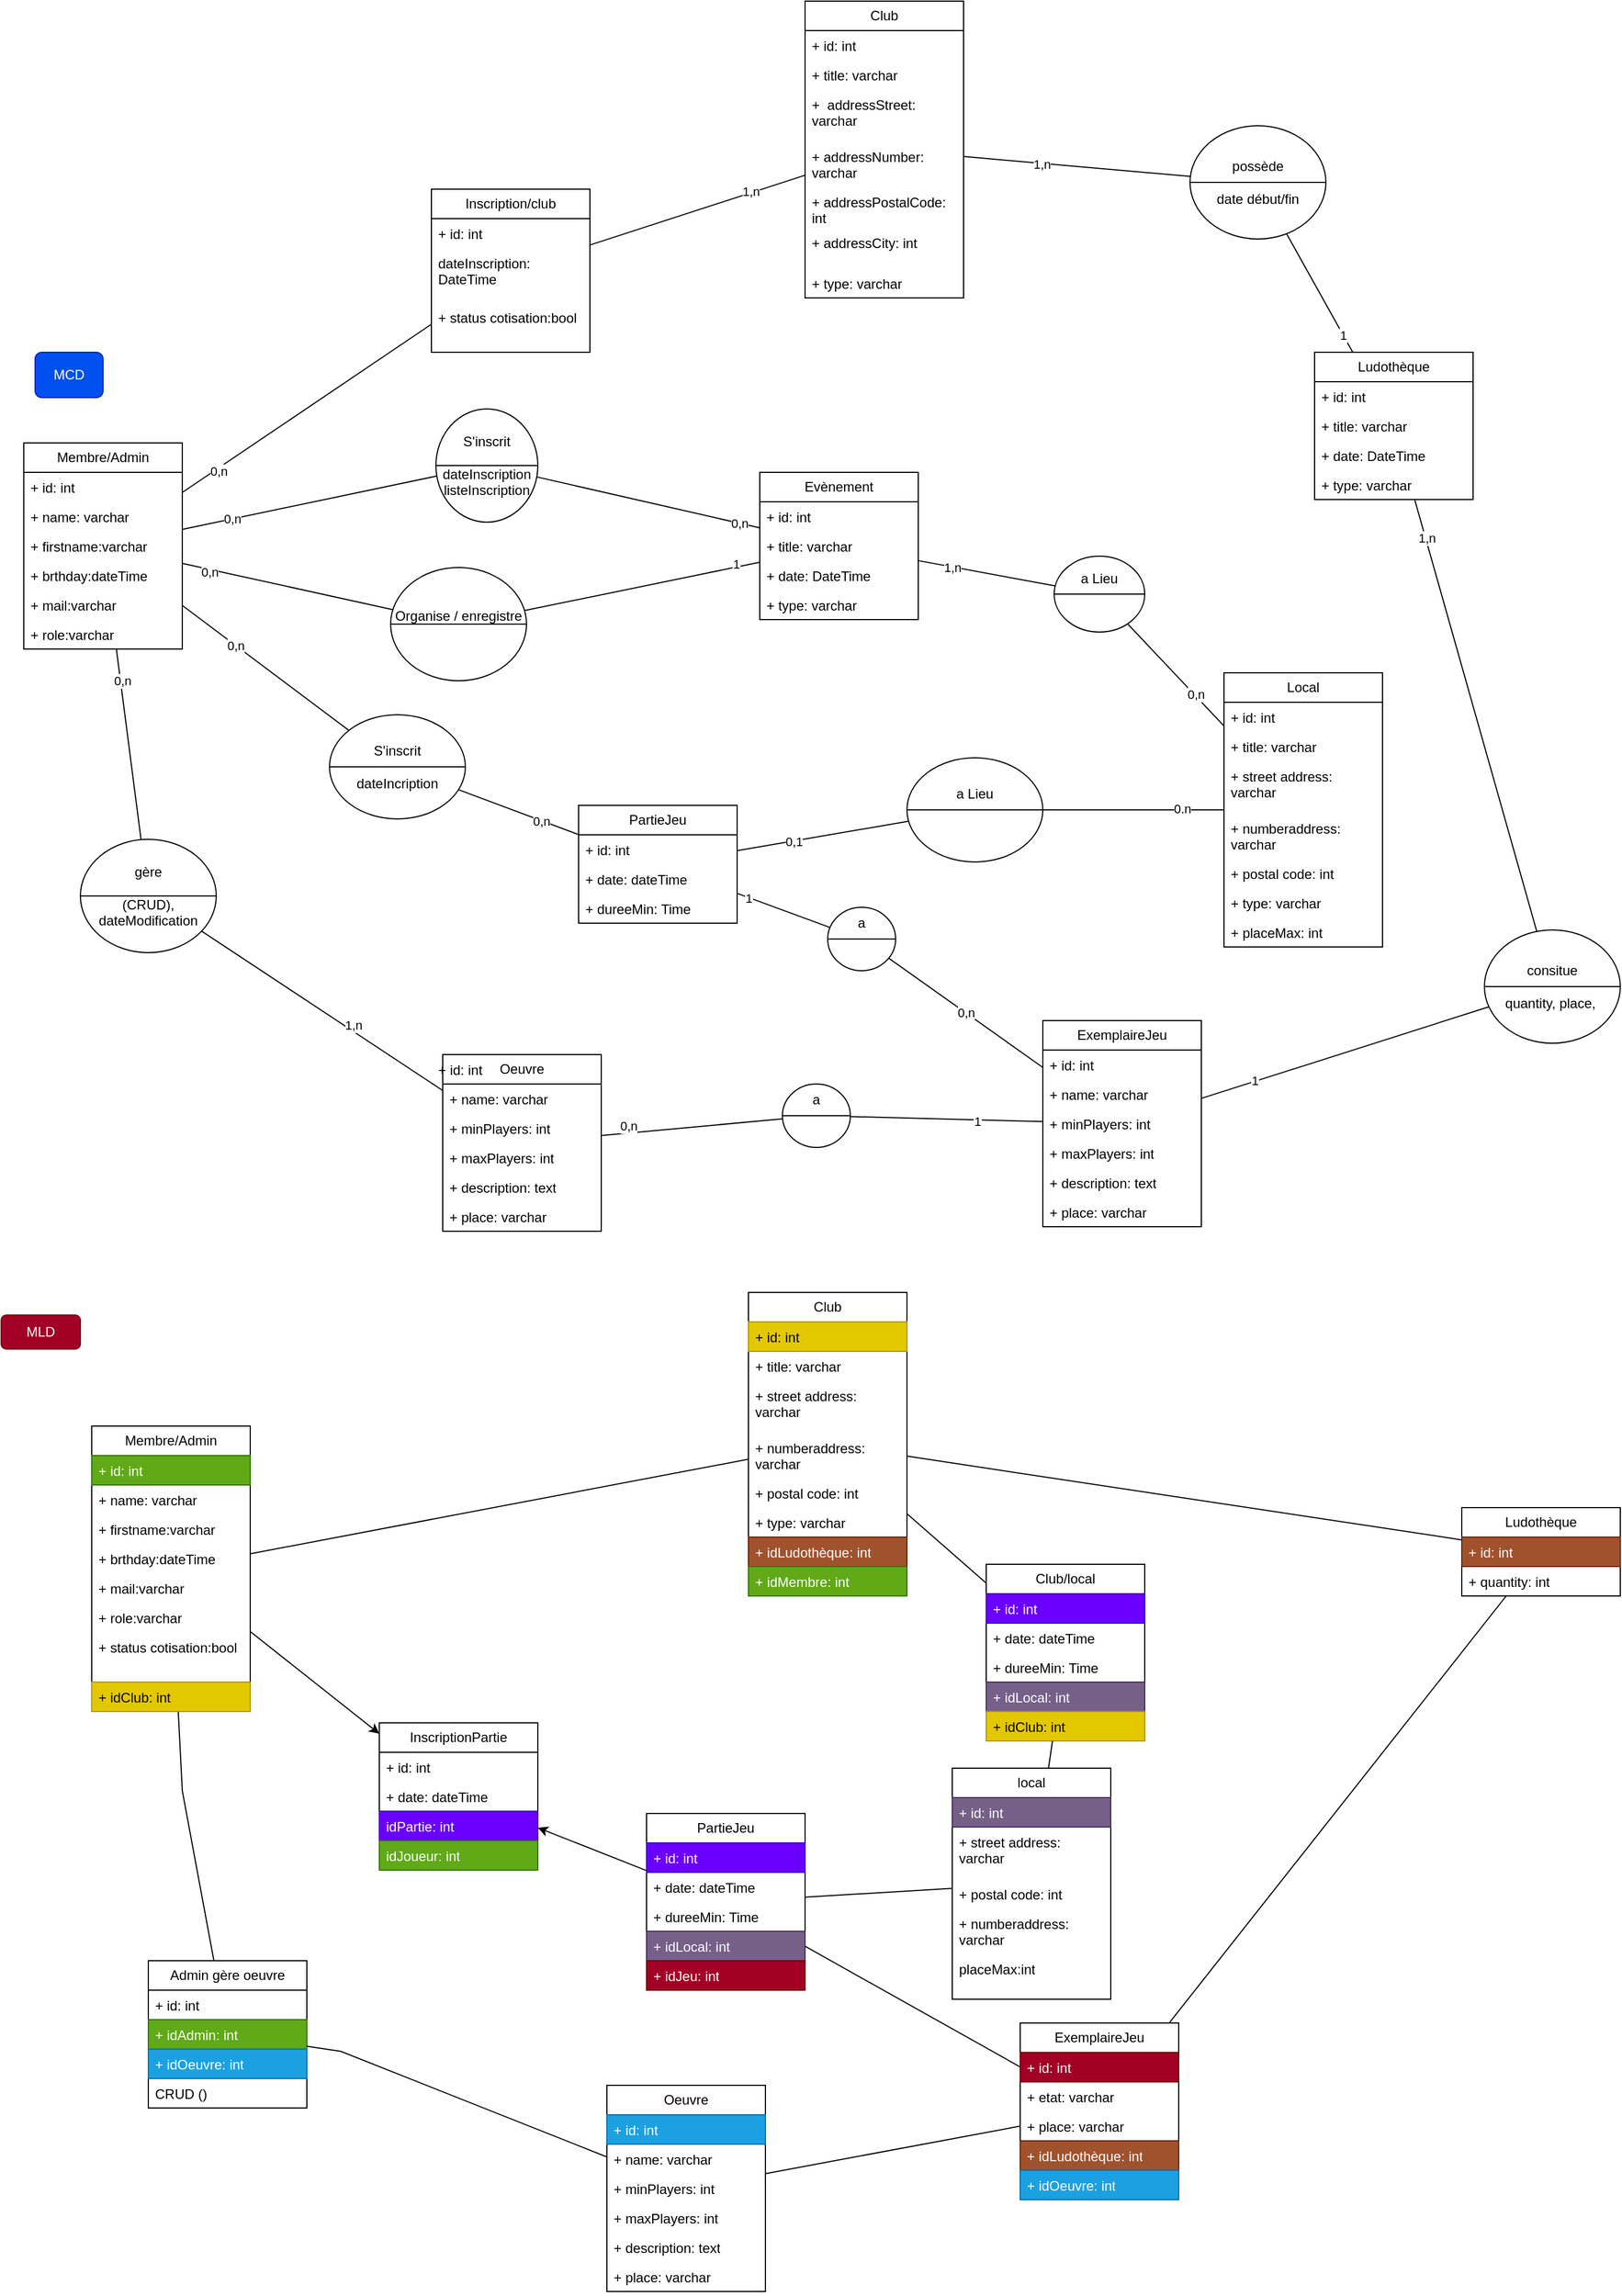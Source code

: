 <mxfile version="24.6.4" type="device">
  <diagram name="Page-1" id="5jA2SZgc2Ah5v43sQ27I">
    <mxGraphModel dx="1434" dy="2005" grid="1" gridSize="10" guides="1" tooltips="1" connect="1" arrows="1" fold="1" page="1" pageScale="1" pageWidth="827" pageHeight="1169" background="none" math="0" shadow="0">
      <root>
        <mxCell id="0" />
        <mxCell id="1" parent="0" />
        <mxCell id="EdvAkEf1N6HmaG4ucy9W-1" value="Membre/Admin" style="swimlane;fontStyle=0;childLayout=stackLayout;horizontal=1;startSize=26;fillColor=none;horizontalStack=0;resizeParent=1;resizeParentMax=0;resizeLast=0;collapsible=1;marginBottom=0;whiteSpace=wrap;html=1;" parent="1" vertex="1">
          <mxGeometry x="30" y="90" width="140" height="182" as="geometry" />
        </mxCell>
        <mxCell id="EdvAkEf1N6HmaG4ucy9W-2" value="+ id: int" style="text;strokeColor=none;fillColor=none;align=left;verticalAlign=top;spacingLeft=4;spacingRight=4;overflow=hidden;rotatable=0;points=[[0,0.5],[1,0.5]];portConstraint=eastwest;whiteSpace=wrap;html=1;" parent="EdvAkEf1N6HmaG4ucy9W-1" vertex="1">
          <mxGeometry y="26" width="140" height="26" as="geometry" />
        </mxCell>
        <mxCell id="EdvAkEf1N6HmaG4ucy9W-3" value="+ name: varchar" style="text;strokeColor=none;fillColor=none;align=left;verticalAlign=top;spacingLeft=4;spacingRight=4;overflow=hidden;rotatable=0;points=[[0,0.5],[1,0.5]];portConstraint=eastwest;whiteSpace=wrap;html=1;" parent="EdvAkEf1N6HmaG4ucy9W-1" vertex="1">
          <mxGeometry y="52" width="140" height="26" as="geometry" />
        </mxCell>
        <mxCell id="EdvAkEf1N6HmaG4ucy9W-4" value="+ firstname:varchar" style="text;strokeColor=none;fillColor=none;align=left;verticalAlign=top;spacingLeft=4;spacingRight=4;overflow=hidden;rotatable=0;points=[[0,0.5],[1,0.5]];portConstraint=eastwest;whiteSpace=wrap;html=1;" parent="EdvAkEf1N6HmaG4ucy9W-1" vertex="1">
          <mxGeometry y="78" width="140" height="26" as="geometry" />
        </mxCell>
        <mxCell id="EdvAkEf1N6HmaG4ucy9W-5" value="+ brthday:dateTime" style="text;strokeColor=none;fillColor=none;align=left;verticalAlign=top;spacingLeft=4;spacingRight=4;overflow=hidden;rotatable=0;points=[[0,0.5],[1,0.5]];portConstraint=eastwest;whiteSpace=wrap;html=1;" parent="EdvAkEf1N6HmaG4ucy9W-1" vertex="1">
          <mxGeometry y="104" width="140" height="26" as="geometry" />
        </mxCell>
        <mxCell id="EdvAkEf1N6HmaG4ucy9W-6" value="+ mail:varchar" style="text;strokeColor=none;fillColor=none;align=left;verticalAlign=top;spacingLeft=4;spacingRight=4;overflow=hidden;rotatable=0;points=[[0,0.5],[1,0.5]];portConstraint=eastwest;whiteSpace=wrap;html=1;" parent="EdvAkEf1N6HmaG4ucy9W-1" vertex="1">
          <mxGeometry y="130" width="140" height="26" as="geometry" />
        </mxCell>
        <mxCell id="EdvAkEf1N6HmaG4ucy9W-7" value="+ role:varchar" style="text;strokeColor=none;fillColor=none;align=left;verticalAlign=top;spacingLeft=4;spacingRight=4;overflow=hidden;rotatable=0;points=[[0,0.5],[1,0.5]];portConstraint=eastwest;whiteSpace=wrap;html=1;" parent="EdvAkEf1N6HmaG4ucy9W-1" vertex="1">
          <mxGeometry y="156" width="140" height="26" as="geometry" />
        </mxCell>
        <mxCell id="EdvAkEf1N6HmaG4ucy9W-9" value="Club" style="swimlane;fontStyle=0;childLayout=stackLayout;horizontal=1;startSize=26;fillColor=none;horizontalStack=0;resizeParent=1;resizeParentMax=0;resizeLast=0;collapsible=1;marginBottom=0;whiteSpace=wrap;html=1;" parent="1" vertex="1">
          <mxGeometry x="720" y="-300" width="140" height="262" as="geometry" />
        </mxCell>
        <mxCell id="EdvAkEf1N6HmaG4ucy9W-10" value="+ id: int" style="text;strokeColor=none;fillColor=none;align=left;verticalAlign=top;spacingLeft=4;spacingRight=4;overflow=hidden;rotatable=0;points=[[0,0.5],[1,0.5]];portConstraint=eastwest;whiteSpace=wrap;html=1;" parent="EdvAkEf1N6HmaG4ucy9W-9" vertex="1">
          <mxGeometry y="26" width="140" height="26" as="geometry" />
        </mxCell>
        <mxCell id="EdvAkEf1N6HmaG4ucy9W-11" value="+ title: varchar" style="text;strokeColor=none;fillColor=none;align=left;verticalAlign=top;spacingLeft=4;spacingRight=4;overflow=hidden;rotatable=0;points=[[0,0.5],[1,0.5]];portConstraint=eastwest;whiteSpace=wrap;html=1;" parent="EdvAkEf1N6HmaG4ucy9W-9" vertex="1">
          <mxGeometry y="52" width="140" height="26" as="geometry" />
        </mxCell>
        <mxCell id="EdvAkEf1N6HmaG4ucy9W-13" value="+&amp;nbsp;&amp;nbsp;addressStreet: varchar" style="text;strokeColor=none;fillColor=none;align=left;verticalAlign=top;spacingLeft=4;spacingRight=4;overflow=hidden;rotatable=0;points=[[0,0.5],[1,0.5]];portConstraint=eastwest;whiteSpace=wrap;html=1;" parent="EdvAkEf1N6HmaG4ucy9W-9" vertex="1">
          <mxGeometry y="78" width="140" height="46" as="geometry" />
        </mxCell>
        <mxCell id="EdvAkEf1N6HmaG4ucy9W-14" value="+ addressNumber: varchar" style="text;strokeColor=none;fillColor=none;align=left;verticalAlign=top;spacingLeft=4;spacingRight=4;overflow=hidden;rotatable=0;points=[[0,0.5],[1,0.5]];portConstraint=eastwest;whiteSpace=wrap;html=1;" parent="EdvAkEf1N6HmaG4ucy9W-9" vertex="1">
          <mxGeometry y="124" width="140" height="40" as="geometry" />
        </mxCell>
        <mxCell id="EdvAkEf1N6HmaG4ucy9W-15" value="+ addressPostalCode: int" style="text;strokeColor=none;fillColor=none;align=left;verticalAlign=top;spacingLeft=4;spacingRight=4;overflow=hidden;rotatable=0;points=[[0,0.5],[1,0.5]];portConstraint=eastwest;whiteSpace=wrap;html=1;" parent="EdvAkEf1N6HmaG4ucy9W-9" vertex="1">
          <mxGeometry y="164" width="140" height="36" as="geometry" />
        </mxCell>
        <mxCell id="L6n5MNF_9eTJd4eBd5R7-44" value="+ addressCity: int" style="text;strokeColor=none;fillColor=none;align=left;verticalAlign=top;spacingLeft=4;spacingRight=4;overflow=hidden;rotatable=0;points=[[0,0.5],[1,0.5]];portConstraint=eastwest;whiteSpace=wrap;html=1;" vertex="1" parent="EdvAkEf1N6HmaG4ucy9W-9">
          <mxGeometry y="200" width="140" height="36" as="geometry" />
        </mxCell>
        <mxCell id="EdvAkEf1N6HmaG4ucy9W-16" value="+ type: varchar" style="text;strokeColor=none;fillColor=none;align=left;verticalAlign=top;spacingLeft=4;spacingRight=4;overflow=hidden;rotatable=0;points=[[0,0.5],[1,0.5]];portConstraint=eastwest;whiteSpace=wrap;html=1;" parent="EdvAkEf1N6HmaG4ucy9W-9" vertex="1">
          <mxGeometry y="236" width="140" height="26" as="geometry" />
        </mxCell>
        <mxCell id="EdvAkEf1N6HmaG4ucy9W-23" value="gère&lt;div&gt;&lt;br&gt;&lt;/div&gt;&lt;div&gt;(CRUD), dateModification&lt;/div&gt;" style="shape=lineEllipse;perimeter=ellipsePerimeter;whiteSpace=wrap;html=1;backgroundOutline=1;" parent="1" vertex="1">
          <mxGeometry x="80" y="440" width="120" height="100" as="geometry" />
        </mxCell>
        <mxCell id="EdvAkEf1N6HmaG4ucy9W-24" value="" style="endArrow=none;html=1;rounded=0;endFill=0;" parent="1" source="EdvAkEf1N6HmaG4ucy9W-1" target="EdvAkEf1N6HmaG4ucy9W-23" edge="1">
          <mxGeometry width="50" height="50" relative="1" as="geometry">
            <mxPoint x="390" y="340" as="sourcePoint" />
            <mxPoint x="440" y="290" as="targetPoint" />
          </mxGeometry>
        </mxCell>
        <mxCell id="EdvAkEf1N6HmaG4ucy9W-111" value="0,n" style="edgeLabel;html=1;align=center;verticalAlign=middle;resizable=0;points=[];" parent="EdvAkEf1N6HmaG4ucy9W-24" vertex="1" connectable="0">
          <mxGeometry x="-0.667" y="1" relative="1" as="geometry">
            <mxPoint as="offset" />
          </mxGeometry>
        </mxCell>
        <mxCell id="EdvAkEf1N6HmaG4ucy9W-28" value="MCD" style="rounded=1;whiteSpace=wrap;html=1;fillColor=#0050ef;fontColor=#ffffff;strokeColor=#001DBC;" parent="1" vertex="1">
          <mxGeometry x="40" y="10" width="60" height="40" as="geometry" />
        </mxCell>
        <mxCell id="EdvAkEf1N6HmaG4ucy9W-57" value="MLD" style="rounded=1;whiteSpace=wrap;html=1;fillColor=#a20025;fontColor=#ffffff;strokeColor=#6F0000;" parent="1" vertex="1">
          <mxGeometry x="10" y="860" width="70" height="30" as="geometry" />
        </mxCell>
        <mxCell id="EdvAkEf1N6HmaG4ucy9W-85" value="ExemplaireJeu" style="swimlane;fontStyle=0;childLayout=stackLayout;horizontal=1;startSize=26;fillColor=none;horizontalStack=0;resizeParent=1;resizeParentMax=0;resizeLast=0;collapsible=1;marginBottom=0;whiteSpace=wrap;html=1;" parent="1" vertex="1">
          <mxGeometry x="930" y="600" width="140" height="182" as="geometry" />
        </mxCell>
        <mxCell id="EdvAkEf1N6HmaG4ucy9W-86" value="+ id: int" style="text;strokeColor=none;fillColor=none;align=left;verticalAlign=top;spacingLeft=4;spacingRight=4;overflow=hidden;rotatable=0;points=[[0,0.5],[1,0.5]];portConstraint=eastwest;whiteSpace=wrap;html=1;" parent="EdvAkEf1N6HmaG4ucy9W-85" vertex="1">
          <mxGeometry y="26" width="140" height="26" as="geometry" />
        </mxCell>
        <mxCell id="EdvAkEf1N6HmaG4ucy9W-87" value="+ name: varchar" style="text;strokeColor=none;fillColor=none;align=left;verticalAlign=top;spacingLeft=4;spacingRight=4;overflow=hidden;rotatable=0;points=[[0,0.5],[1,0.5]];portConstraint=eastwest;whiteSpace=wrap;html=1;" parent="EdvAkEf1N6HmaG4ucy9W-85" vertex="1">
          <mxGeometry y="52" width="140" height="26" as="geometry" />
        </mxCell>
        <mxCell id="EdvAkEf1N6HmaG4ucy9W-88" value="+ minPlayers: int" style="text;strokeColor=none;fillColor=none;align=left;verticalAlign=top;spacingLeft=4;spacingRight=4;overflow=hidden;rotatable=0;points=[[0,0.5],[1,0.5]];portConstraint=eastwest;whiteSpace=wrap;html=1;" parent="EdvAkEf1N6HmaG4ucy9W-85" vertex="1">
          <mxGeometry y="78" width="140" height="26" as="geometry" />
        </mxCell>
        <mxCell id="EdvAkEf1N6HmaG4ucy9W-99" value="+ maxPlayers: int" style="text;strokeColor=none;fillColor=none;align=left;verticalAlign=top;spacingLeft=4;spacingRight=4;overflow=hidden;rotatable=0;points=[[0,0.5],[1,0.5]];portConstraint=eastwest;whiteSpace=wrap;html=1;" parent="EdvAkEf1N6HmaG4ucy9W-85" vertex="1">
          <mxGeometry y="104" width="140" height="26" as="geometry" />
        </mxCell>
        <mxCell id="EdvAkEf1N6HmaG4ucy9W-101" value="+ description: text" style="text;strokeColor=none;fillColor=none;align=left;verticalAlign=top;spacingLeft=4;spacingRight=4;overflow=hidden;rotatable=0;points=[[0,0.5],[1,0.5]];portConstraint=eastwest;whiteSpace=wrap;html=1;" parent="EdvAkEf1N6HmaG4ucy9W-85" vertex="1">
          <mxGeometry y="130" width="140" height="26" as="geometry" />
        </mxCell>
        <mxCell id="EdvAkEf1N6HmaG4ucy9W-100" value="+ place: varchar" style="text;strokeColor=none;fillColor=none;align=left;verticalAlign=top;spacingLeft=4;spacingRight=4;overflow=hidden;rotatable=0;points=[[0,0.5],[1,0.5]];portConstraint=eastwest;whiteSpace=wrap;html=1;" parent="EdvAkEf1N6HmaG4ucy9W-85" vertex="1">
          <mxGeometry y="156" width="140" height="26" as="geometry" />
        </mxCell>
        <mxCell id="EdvAkEf1N6HmaG4ucy9W-93" value="consitue&lt;div&gt;&lt;br&gt;&lt;/div&gt;&lt;div&gt;quantity, place,&amp;nbsp;&lt;/div&gt;" style="shape=lineEllipse;perimeter=ellipsePerimeter;whiteSpace=wrap;html=1;backgroundOutline=1;" parent="1" vertex="1">
          <mxGeometry x="1320" y="520" width="120" height="100" as="geometry" />
        </mxCell>
        <mxCell id="EdvAkEf1N6HmaG4ucy9W-94" value="PartieJeu" style="swimlane;fontStyle=0;childLayout=stackLayout;horizontal=1;startSize=26;fillColor=none;horizontalStack=0;resizeParent=1;resizeParentMax=0;resizeLast=0;collapsible=1;marginBottom=0;whiteSpace=wrap;html=1;" parent="1" vertex="1">
          <mxGeometry x="520" y="410" width="140" height="104" as="geometry" />
        </mxCell>
        <mxCell id="EdvAkEf1N6HmaG4ucy9W-95" value="+ id: int" style="text;strokeColor=none;fillColor=none;align=left;verticalAlign=top;spacingLeft=4;spacingRight=4;overflow=hidden;rotatable=0;points=[[0,0.5],[1,0.5]];portConstraint=eastwest;whiteSpace=wrap;html=1;" parent="EdvAkEf1N6HmaG4ucy9W-94" vertex="1">
          <mxGeometry y="26" width="140" height="26" as="geometry" />
        </mxCell>
        <mxCell id="EdvAkEf1N6HmaG4ucy9W-96" value="+ date: dateTime" style="text;strokeColor=none;fillColor=none;align=left;verticalAlign=top;spacingLeft=4;spacingRight=4;overflow=hidden;rotatable=0;points=[[0,0.5],[1,0.5]];portConstraint=eastwest;whiteSpace=wrap;html=1;" parent="EdvAkEf1N6HmaG4ucy9W-94" vertex="1">
          <mxGeometry y="52" width="140" height="26" as="geometry" />
        </mxCell>
        <mxCell id="EdvAkEf1N6HmaG4ucy9W-97" value="+ dureeMin: Time" style="text;strokeColor=none;fillColor=none;align=left;verticalAlign=top;spacingLeft=4;spacingRight=4;overflow=hidden;rotatable=0;points=[[0,0.5],[1,0.5]];portConstraint=eastwest;whiteSpace=wrap;html=1;" parent="EdvAkEf1N6HmaG4ucy9W-94" vertex="1">
          <mxGeometry y="78" width="140" height="26" as="geometry" />
        </mxCell>
        <mxCell id="EdvAkEf1N6HmaG4ucy9W-98" value="&lt;div&gt;S&#39;inscrit&lt;/div&gt;&lt;div&gt;&lt;br&gt;&lt;/div&gt;&lt;div&gt;dateIncription&lt;/div&gt;" style="shape=lineEllipse;perimeter=ellipsePerimeter;whiteSpace=wrap;html=1;backgroundOutline=1;" parent="1" vertex="1">
          <mxGeometry x="300" y="330" width="120" height="92" as="geometry" />
        </mxCell>
        <mxCell id="EdvAkEf1N6HmaG4ucy9W-102" value="" style="endArrow=none;html=1;rounded=0;endFill=0;" parent="1" source="EdvAkEf1N6HmaG4ucy9W-1" target="EdvAkEf1N6HmaG4ucy9W-98" edge="1">
          <mxGeometry width="50" height="50" relative="1" as="geometry">
            <mxPoint x="171" y="366" as="sourcePoint" />
            <mxPoint x="191" y="471" as="targetPoint" />
          </mxGeometry>
        </mxCell>
        <mxCell id="EdvAkEf1N6HmaG4ucy9W-104" value="0,n" style="edgeLabel;html=1;align=center;verticalAlign=middle;resizable=0;points=[];" parent="EdvAkEf1N6HmaG4ucy9W-102" vertex="1" connectable="0">
          <mxGeometry x="-0.361" relative="1" as="geometry">
            <mxPoint as="offset" />
          </mxGeometry>
        </mxCell>
        <mxCell id="EdvAkEf1N6HmaG4ucy9W-103" value="" style="endArrow=none;html=1;rounded=0;endFill=0;" parent="1" source="EdvAkEf1N6HmaG4ucy9W-94" target="EdvAkEf1N6HmaG4ucy9W-98" edge="1">
          <mxGeometry width="50" height="50" relative="1" as="geometry">
            <mxPoint x="220" y="252" as="sourcePoint" />
            <mxPoint x="360" y="249" as="targetPoint" />
          </mxGeometry>
        </mxCell>
        <mxCell id="EdvAkEf1N6HmaG4ucy9W-105" value="0,n" style="edgeLabel;html=1;align=center;verticalAlign=middle;resizable=0;points=[];" parent="EdvAkEf1N6HmaG4ucy9W-103" vertex="1" connectable="0">
          <mxGeometry x="-0.37" relative="1" as="geometry">
            <mxPoint as="offset" />
          </mxGeometry>
        </mxCell>
        <mxCell id="EdvAkEf1N6HmaG4ucy9W-106" value="" style="endArrow=none;html=1;rounded=0;endFill=0;" parent="1" source="EdvAkEf1N6HmaG4ucy9W-85" target="EdvAkEf1N6HmaG4ucy9W-93" edge="1">
          <mxGeometry width="50" height="50" relative="1" as="geometry">
            <mxPoint x="320" y="404" as="sourcePoint" />
            <mxPoint x="340" y="509" as="targetPoint" />
          </mxGeometry>
        </mxCell>
        <mxCell id="EdvAkEf1N6HmaG4ucy9W-141" value="1" style="edgeLabel;html=1;align=center;verticalAlign=middle;resizable=0;points=[];" parent="EdvAkEf1N6HmaG4ucy9W-106" vertex="1" connectable="0">
          <mxGeometry x="-0.627" y="1" relative="1" as="geometry">
            <mxPoint as="offset" />
          </mxGeometry>
        </mxCell>
        <mxCell id="EdvAkEf1N6HmaG4ucy9W-107" value="" style="endArrow=none;html=1;rounded=0;endFill=0;" parent="1" source="EdvAkEf1N6HmaG4ucy9W-93" target="EdvAkEf1N6HmaG4ucy9W-123" edge="1">
          <mxGeometry width="50" height="50" relative="1" as="geometry">
            <mxPoint x="650" y="580" as="sourcePoint" />
            <mxPoint x="739" y="489" as="targetPoint" />
            <Array as="points" />
          </mxGeometry>
        </mxCell>
        <mxCell id="EdvAkEf1N6HmaG4ucy9W-140" value="1,n" style="edgeLabel;html=1;align=center;verticalAlign=middle;resizable=0;points=[];" parent="EdvAkEf1N6HmaG4ucy9W-107" vertex="1" connectable="0">
          <mxGeometry x="0.82" y="-1" relative="1" as="geometry">
            <mxPoint as="offset" />
          </mxGeometry>
        </mxCell>
        <mxCell id="EdvAkEf1N6HmaG4ucy9W-108" value="" style="endArrow=none;html=1;rounded=0;endFill=0;" parent="1" source="EdvAkEf1N6HmaG4ucy9W-23" target="EdvAkEf1N6HmaG4ucy9W-112" edge="1">
          <mxGeometry width="50" height="50" relative="1" as="geometry">
            <mxPoint x="171" y="366" as="sourcePoint" />
            <mxPoint x="249" y="628" as="targetPoint" />
          </mxGeometry>
        </mxCell>
        <mxCell id="EdvAkEf1N6HmaG4ucy9W-235" value="1,n" style="edgeLabel;html=1;align=center;verticalAlign=middle;resizable=0;points=[];" parent="EdvAkEf1N6HmaG4ucy9W-108" vertex="1" connectable="0">
          <mxGeometry x="0.234" y="5" relative="1" as="geometry">
            <mxPoint as="offset" />
          </mxGeometry>
        </mxCell>
        <mxCell id="EdvAkEf1N6HmaG4ucy9W-109" value="" style="endArrow=none;html=1;rounded=0;endFill=0;" parent="1" source="EdvAkEf1N6HmaG4ucy9W-112" target="L6n5MNF_9eTJd4eBd5R7-9" edge="1">
          <mxGeometry width="50" height="50" relative="1" as="geometry">
            <mxPoint x="360" y="670.25" as="sourcePoint" />
            <mxPoint x="650" y="740" as="targetPoint" />
          </mxGeometry>
        </mxCell>
        <mxCell id="EdvAkEf1N6HmaG4ucy9W-137" value="0,n" style="edgeLabel;html=1;align=center;verticalAlign=middle;resizable=0;points=[];" parent="EdvAkEf1N6HmaG4ucy9W-109" vertex="1" connectable="0">
          <mxGeometry x="-0.908" relative="1" as="geometry">
            <mxPoint x="16" y="-8" as="offset" />
          </mxGeometry>
        </mxCell>
        <mxCell id="EdvAkEf1N6HmaG4ucy9W-112" value="Oeuvre" style="swimlane;fontStyle=0;childLayout=stackLayout;horizontal=1;startSize=26;fillColor=none;horizontalStack=0;resizeParent=1;resizeParentMax=0;resizeLast=0;collapsible=1;marginBottom=0;whiteSpace=wrap;html=1;" parent="1" vertex="1">
          <mxGeometry x="400" y="630" width="140" height="156" as="geometry" />
        </mxCell>
        <mxCell id="EdvAkEf1N6HmaG4ucy9W-114" value="+ name: varchar" style="text;strokeColor=none;fillColor=none;align=left;verticalAlign=top;spacingLeft=4;spacingRight=4;overflow=hidden;rotatable=0;points=[[0,0.5],[1,0.5]];portConstraint=eastwest;whiteSpace=wrap;html=1;" parent="EdvAkEf1N6HmaG4ucy9W-112" vertex="1">
          <mxGeometry y="26" width="140" height="26" as="geometry" />
        </mxCell>
        <mxCell id="EdvAkEf1N6HmaG4ucy9W-115" value="+ minPlayers: int" style="text;strokeColor=none;fillColor=none;align=left;verticalAlign=top;spacingLeft=4;spacingRight=4;overflow=hidden;rotatable=0;points=[[0,0.5],[1,0.5]];portConstraint=eastwest;whiteSpace=wrap;html=1;" parent="EdvAkEf1N6HmaG4ucy9W-112" vertex="1">
          <mxGeometry y="52" width="140" height="26" as="geometry" />
        </mxCell>
        <mxCell id="EdvAkEf1N6HmaG4ucy9W-116" value="+ maxPlayers: int" style="text;strokeColor=none;fillColor=none;align=left;verticalAlign=top;spacingLeft=4;spacingRight=4;overflow=hidden;rotatable=0;points=[[0,0.5],[1,0.5]];portConstraint=eastwest;whiteSpace=wrap;html=1;" parent="EdvAkEf1N6HmaG4ucy9W-112" vertex="1">
          <mxGeometry y="78" width="140" height="26" as="geometry" />
        </mxCell>
        <mxCell id="EdvAkEf1N6HmaG4ucy9W-117" value="+ description: text" style="text;strokeColor=none;fillColor=none;align=left;verticalAlign=top;spacingLeft=4;spacingRight=4;overflow=hidden;rotatable=0;points=[[0,0.5],[1,0.5]];portConstraint=eastwest;whiteSpace=wrap;html=1;" parent="EdvAkEf1N6HmaG4ucy9W-112" vertex="1">
          <mxGeometry y="104" width="140" height="26" as="geometry" />
        </mxCell>
        <mxCell id="EdvAkEf1N6HmaG4ucy9W-118" value="+ place: varchar" style="text;strokeColor=none;fillColor=none;align=left;verticalAlign=top;spacingLeft=4;spacingRight=4;overflow=hidden;rotatable=0;points=[[0,0.5],[1,0.5]];portConstraint=eastwest;whiteSpace=wrap;html=1;" parent="EdvAkEf1N6HmaG4ucy9W-112" vertex="1">
          <mxGeometry y="130" width="140" height="26" as="geometry" />
        </mxCell>
        <mxCell id="EdvAkEf1N6HmaG4ucy9W-119" value="&lt;div&gt;a Lieu&lt;/div&gt;&lt;div&gt;&lt;br&gt;&lt;/div&gt;&lt;div&gt;&lt;br&gt;&lt;/div&gt;" style="shape=lineEllipse;perimeter=ellipsePerimeter;whiteSpace=wrap;html=1;backgroundOutline=1;" parent="1" vertex="1">
          <mxGeometry x="810" y="368" width="120" height="92" as="geometry" />
        </mxCell>
        <mxCell id="EdvAkEf1N6HmaG4ucy9W-121" value="" style="endArrow=none;html=1;rounded=0;endFill=0;" parent="1" source="EdvAkEf1N6HmaG4ucy9W-94" target="EdvAkEf1N6HmaG4ucy9W-119" edge="1">
          <mxGeometry width="50" height="50" relative="1" as="geometry">
            <mxPoint x="690" y="203" as="sourcePoint" />
            <mxPoint x="608" y="249" as="targetPoint" />
          </mxGeometry>
        </mxCell>
        <mxCell id="EdvAkEf1N6HmaG4ucy9W-145" value="0,1" style="edgeLabel;html=1;align=center;verticalAlign=middle;resizable=0;points=[];" parent="EdvAkEf1N6HmaG4ucy9W-121" vertex="1" connectable="0">
          <mxGeometry x="-0.343" relative="1" as="geometry">
            <mxPoint as="offset" />
          </mxGeometry>
        </mxCell>
        <mxCell id="EdvAkEf1N6HmaG4ucy9W-122" value="" style="endArrow=none;html=1;rounded=0;endFill=0;" parent="1" source="L6n5MNF_9eTJd4eBd5R7-10" target="EdvAkEf1N6HmaG4ucy9W-94" edge="1">
          <mxGeometry width="50" height="50" relative="1" as="geometry">
            <mxPoint x="720" y="540" as="sourcePoint" />
            <mxPoint x="580" y="669" as="targetPoint" />
          </mxGeometry>
        </mxCell>
        <mxCell id="EdvAkEf1N6HmaG4ucy9W-148" value="1" style="edgeLabel;html=1;align=center;verticalAlign=middle;resizable=0;points=[];" parent="EdvAkEf1N6HmaG4ucy9W-122" vertex="1" connectable="0">
          <mxGeometry x="0.761" relative="1" as="geometry">
            <mxPoint as="offset" />
          </mxGeometry>
        </mxCell>
        <mxCell id="EdvAkEf1N6HmaG4ucy9W-123" value="Ludothèque" style="swimlane;fontStyle=0;childLayout=stackLayout;horizontal=1;startSize=26;fillColor=none;horizontalStack=0;resizeParent=1;resizeParentMax=0;resizeLast=0;collapsible=1;marginBottom=0;whiteSpace=wrap;html=1;" parent="1" vertex="1">
          <mxGeometry x="1170" y="10" width="140" height="130" as="geometry" />
        </mxCell>
        <mxCell id="EdvAkEf1N6HmaG4ucy9W-124" value="+ id: int" style="text;strokeColor=none;fillColor=none;align=left;verticalAlign=top;spacingLeft=4;spacingRight=4;overflow=hidden;rotatable=0;points=[[0,0.5],[1,0.5]];portConstraint=eastwest;whiteSpace=wrap;html=1;" parent="EdvAkEf1N6HmaG4ucy9W-123" vertex="1">
          <mxGeometry y="26" width="140" height="26" as="geometry" />
        </mxCell>
        <mxCell id="EdvAkEf1N6HmaG4ucy9W-125" value="+ title: varchar" style="text;strokeColor=none;fillColor=none;align=left;verticalAlign=top;spacingLeft=4;spacingRight=4;overflow=hidden;rotatable=0;points=[[0,0.5],[1,0.5]];portConstraint=eastwest;whiteSpace=wrap;html=1;" parent="EdvAkEf1N6HmaG4ucy9W-123" vertex="1">
          <mxGeometry y="52" width="140" height="26" as="geometry" />
        </mxCell>
        <mxCell id="EdvAkEf1N6HmaG4ucy9W-126" value="+ date: DateTime" style="text;strokeColor=none;fillColor=none;align=left;verticalAlign=top;spacingLeft=4;spacingRight=4;overflow=hidden;rotatable=0;points=[[0,0.5],[1,0.5]];portConstraint=eastwest;whiteSpace=wrap;html=1;" parent="EdvAkEf1N6HmaG4ucy9W-123" vertex="1">
          <mxGeometry y="78" width="140" height="26" as="geometry" />
        </mxCell>
        <mxCell id="EdvAkEf1N6HmaG4ucy9W-130" value="+ type: varchar" style="text;strokeColor=none;fillColor=none;align=left;verticalAlign=top;spacingLeft=4;spacingRight=4;overflow=hidden;rotatable=0;points=[[0,0.5],[1,0.5]];portConstraint=eastwest;whiteSpace=wrap;html=1;" parent="EdvAkEf1N6HmaG4ucy9W-123" vertex="1">
          <mxGeometry y="104" width="140" height="26" as="geometry" />
        </mxCell>
        <mxCell id="EdvAkEf1N6HmaG4ucy9W-132" value="possède&lt;div&gt;&lt;br&gt;&lt;/div&gt;&lt;div&gt;date début/fin&lt;/div&gt;" style="shape=lineEllipse;perimeter=ellipsePerimeter;whiteSpace=wrap;html=1;backgroundOutline=1;" parent="1" vertex="1">
          <mxGeometry x="1060" y="-190" width="120" height="100" as="geometry" />
        </mxCell>
        <mxCell id="EdvAkEf1N6HmaG4ucy9W-133" value="" style="endArrow=none;html=1;rounded=0;endFill=0;" parent="1" source="EdvAkEf1N6HmaG4ucy9W-132" target="EdvAkEf1N6HmaG4ucy9W-123" edge="1">
          <mxGeometry width="50" height="50" relative="1" as="geometry">
            <mxPoint x="680" y="216" as="sourcePoint" />
            <mxPoint x="610" y="251" as="targetPoint" />
          </mxGeometry>
        </mxCell>
        <mxCell id="EdvAkEf1N6HmaG4ucy9W-139" value="1" style="edgeLabel;html=1;align=center;verticalAlign=middle;resizable=0;points=[];" parent="EdvAkEf1N6HmaG4ucy9W-133" vertex="1" connectable="0">
          <mxGeometry x="0.7" relative="1" as="geometry">
            <mxPoint as="offset" />
          </mxGeometry>
        </mxCell>
        <mxCell id="EdvAkEf1N6HmaG4ucy9W-134" value="" style="endArrow=none;html=1;rounded=0;endFill=0;" parent="1" source="EdvAkEf1N6HmaG4ucy9W-9" target="EdvAkEf1N6HmaG4ucy9W-132" edge="1">
          <mxGeometry width="50" height="50" relative="1" as="geometry">
            <mxPoint x="956" y="280" as="sourcePoint" />
            <mxPoint x="945" y="130" as="targetPoint" />
          </mxGeometry>
        </mxCell>
        <mxCell id="EdvAkEf1N6HmaG4ucy9W-138" value="1,n" style="edgeLabel;html=1;align=center;verticalAlign=middle;resizable=0;points=[];" parent="EdvAkEf1N6HmaG4ucy9W-134" vertex="1" connectable="0">
          <mxGeometry x="-0.307" y="-1" relative="1" as="geometry">
            <mxPoint as="offset" />
          </mxGeometry>
        </mxCell>
        <mxCell id="EdvAkEf1N6HmaG4ucy9W-149" value="Club" style="swimlane;fontStyle=0;childLayout=stackLayout;horizontal=1;startSize=26;fillColor=none;horizontalStack=0;resizeParent=1;resizeParentMax=0;resizeLast=0;collapsible=1;marginBottom=0;whiteSpace=wrap;html=1;" parent="1" vertex="1">
          <mxGeometry x="670" y="840" width="140" height="268" as="geometry" />
        </mxCell>
        <mxCell id="EdvAkEf1N6HmaG4ucy9W-150" value="+ id: int" style="text;strokeColor=#B09500;fillColor=#e3c800;align=left;verticalAlign=top;spacingLeft=4;spacingRight=4;overflow=hidden;rotatable=0;points=[[0,0.5],[1,0.5]];portConstraint=eastwest;whiteSpace=wrap;html=1;fontColor=#000000;" parent="EdvAkEf1N6HmaG4ucy9W-149" vertex="1">
          <mxGeometry y="26" width="140" height="26" as="geometry" />
        </mxCell>
        <mxCell id="EdvAkEf1N6HmaG4ucy9W-151" value="+ title: varchar" style="text;strokeColor=none;fillColor=none;align=left;verticalAlign=top;spacingLeft=4;spacingRight=4;overflow=hidden;rotatable=0;points=[[0,0.5],[1,0.5]];portConstraint=eastwest;whiteSpace=wrap;html=1;" parent="EdvAkEf1N6HmaG4ucy9W-149" vertex="1">
          <mxGeometry y="52" width="140" height="26" as="geometry" />
        </mxCell>
        <mxCell id="EdvAkEf1N6HmaG4ucy9W-152" value="+ street address: varchar" style="text;strokeColor=none;fillColor=none;align=left;verticalAlign=top;spacingLeft=4;spacingRight=4;overflow=hidden;rotatable=0;points=[[0,0.5],[1,0.5]];portConstraint=eastwest;whiteSpace=wrap;html=1;" parent="EdvAkEf1N6HmaG4ucy9W-149" vertex="1">
          <mxGeometry y="78" width="140" height="46" as="geometry" />
        </mxCell>
        <mxCell id="EdvAkEf1N6HmaG4ucy9W-153" value="+ numberaddress: varchar" style="text;strokeColor=none;fillColor=none;align=left;verticalAlign=top;spacingLeft=4;spacingRight=4;overflow=hidden;rotatable=0;points=[[0,0.5],[1,0.5]];portConstraint=eastwest;whiteSpace=wrap;html=1;" parent="EdvAkEf1N6HmaG4ucy9W-149" vertex="1">
          <mxGeometry y="124" width="140" height="40" as="geometry" />
        </mxCell>
        <mxCell id="EdvAkEf1N6HmaG4ucy9W-154" value="+ postal code: int" style="text;strokeColor=none;fillColor=none;align=left;verticalAlign=top;spacingLeft=4;spacingRight=4;overflow=hidden;rotatable=0;points=[[0,0.5],[1,0.5]];portConstraint=eastwest;whiteSpace=wrap;html=1;" parent="EdvAkEf1N6HmaG4ucy9W-149" vertex="1">
          <mxGeometry y="164" width="140" height="26" as="geometry" />
        </mxCell>
        <mxCell id="EdvAkEf1N6HmaG4ucy9W-155" value="+ type: varchar" style="text;strokeColor=none;fillColor=none;align=left;verticalAlign=top;spacingLeft=4;spacingRight=4;overflow=hidden;rotatable=0;points=[[0,0.5],[1,0.5]];portConstraint=eastwest;whiteSpace=wrap;html=1;" parent="EdvAkEf1N6HmaG4ucy9W-149" vertex="1">
          <mxGeometry y="190" width="140" height="26" as="geometry" />
        </mxCell>
        <mxCell id="EdvAkEf1N6HmaG4ucy9W-264" value="+ idLudothèque: int" style="text;strokeColor=#6D1F00;fillColor=#a0522d;align=left;verticalAlign=top;spacingLeft=4;spacingRight=4;overflow=hidden;rotatable=0;points=[[0,0.5],[1,0.5]];portConstraint=eastwest;whiteSpace=wrap;html=1;fontColor=#ffffff;" parent="EdvAkEf1N6HmaG4ucy9W-149" vertex="1">
          <mxGeometry y="216" width="140" height="26" as="geometry" />
        </mxCell>
        <mxCell id="EdvAkEf1N6HmaG4ucy9W-253" value="+ idMembre: int" style="text;strokeColor=#2D7600;fillColor=#60a917;align=left;verticalAlign=top;spacingLeft=4;spacingRight=4;overflow=hidden;rotatable=0;points=[[0,0.5],[1,0.5]];portConstraint=eastwest;whiteSpace=wrap;html=1;fontColor=#ffffff;" parent="EdvAkEf1N6HmaG4ucy9W-149" vertex="1">
          <mxGeometry y="242" width="140" height="26" as="geometry" />
        </mxCell>
        <mxCell id="EdvAkEf1N6HmaG4ucy9W-163" value="" style="endArrow=none;html=1;rounded=0;endFill=0;" parent="1" source="EdvAkEf1N6HmaG4ucy9W-217" target="EdvAkEf1N6HmaG4ucy9W-230" edge="1">
          <mxGeometry width="50" height="50" relative="1" as="geometry">
            <mxPoint x="216" y="1216" as="sourcePoint" />
            <mxPoint x="227.714" y="1341.06" as="targetPoint" />
            <Array as="points">
              <mxPoint x="170" y="1280" />
            </Array>
          </mxGeometry>
        </mxCell>
        <mxCell id="EdvAkEf1N6HmaG4ucy9W-166" value="ExemplaireJeu" style="swimlane;fontStyle=0;childLayout=stackLayout;horizontal=1;startSize=26;fillColor=none;horizontalStack=0;resizeParent=1;resizeParentMax=0;resizeLast=0;collapsible=1;marginBottom=0;whiteSpace=wrap;html=1;" parent="1" vertex="1">
          <mxGeometry x="910" y="1485" width="140" height="156" as="geometry" />
        </mxCell>
        <mxCell id="EdvAkEf1N6HmaG4ucy9W-167" value="+ id: int" style="text;strokeColor=#6F0000;fillColor=#a20025;align=left;verticalAlign=top;spacingLeft=4;spacingRight=4;overflow=hidden;rotatable=0;points=[[0,0.5],[1,0.5]];portConstraint=eastwest;whiteSpace=wrap;html=1;fontColor=#ffffff;" parent="EdvAkEf1N6HmaG4ucy9W-166" vertex="1">
          <mxGeometry y="26" width="140" height="26" as="geometry" />
        </mxCell>
        <mxCell id="EdvAkEf1N6HmaG4ucy9W-168" value="+ etat: varchar" style="text;strokeColor=none;fillColor=none;align=left;verticalAlign=top;spacingLeft=4;spacingRight=4;overflow=hidden;rotatable=0;points=[[0,0.5],[1,0.5]];portConstraint=eastwest;whiteSpace=wrap;html=1;" parent="EdvAkEf1N6HmaG4ucy9W-166" vertex="1">
          <mxGeometry y="52" width="140" height="26" as="geometry" />
        </mxCell>
        <mxCell id="EdvAkEf1N6HmaG4ucy9W-172" value="+ place: varchar" style="text;strokeColor=none;fillColor=none;align=left;verticalAlign=top;spacingLeft=4;spacingRight=4;overflow=hidden;rotatable=0;points=[[0,0.5],[1,0.5]];portConstraint=eastwest;whiteSpace=wrap;html=1;" parent="EdvAkEf1N6HmaG4ucy9W-166" vertex="1">
          <mxGeometry y="78" width="140" height="26" as="geometry" />
        </mxCell>
        <mxCell id="kEM2Q2hJs3A-M0qFJJRA-40" value="+ idLudothèque: int" style="text;strokeColor=#6D1F00;fillColor=#a0522d;align=left;verticalAlign=top;spacingLeft=4;spacingRight=4;overflow=hidden;rotatable=0;points=[[0,0.5],[1,0.5]];portConstraint=eastwest;whiteSpace=wrap;html=1;fontColor=#ffffff;" parent="EdvAkEf1N6HmaG4ucy9W-166" vertex="1">
          <mxGeometry y="104" width="140" height="26" as="geometry" />
        </mxCell>
        <mxCell id="EdvAkEf1N6HmaG4ucy9W-226" value="+ idOeuvre: int" style="text;strokeColor=#006EAF;fillColor=#1ba1e2;align=left;verticalAlign=top;spacingLeft=4;spacingRight=4;overflow=hidden;rotatable=0;points=[[0,0.5],[1,0.5]];portConstraint=eastwest;whiteSpace=wrap;html=1;fontColor=#ffffff;" parent="EdvAkEf1N6HmaG4ucy9W-166" vertex="1">
          <mxGeometry y="130" width="140" height="26" as="geometry" />
        </mxCell>
        <mxCell id="EdvAkEf1N6HmaG4ucy9W-174" value="PartieJeu" style="swimlane;fontStyle=0;childLayout=stackLayout;horizontal=1;startSize=26;fillColor=none;horizontalStack=0;resizeParent=1;resizeParentMax=0;resizeLast=0;collapsible=1;marginBottom=0;whiteSpace=wrap;html=1;" parent="1" vertex="1">
          <mxGeometry x="580" y="1300" width="140" height="156" as="geometry" />
        </mxCell>
        <mxCell id="EdvAkEf1N6HmaG4ucy9W-175" value="+ id: int" style="text;strokeColor=#3700CC;fillColor=#6a00ff;align=left;verticalAlign=top;spacingLeft=4;spacingRight=4;overflow=hidden;rotatable=0;points=[[0,0.5],[1,0.5]];portConstraint=eastwest;whiteSpace=wrap;html=1;fontColor=#ffffff;" parent="EdvAkEf1N6HmaG4ucy9W-174" vertex="1">
          <mxGeometry y="26" width="140" height="26" as="geometry" />
        </mxCell>
        <mxCell id="EdvAkEf1N6HmaG4ucy9W-176" value="+ date: dateTime" style="text;strokeColor=none;fillColor=none;align=left;verticalAlign=top;spacingLeft=4;spacingRight=4;overflow=hidden;rotatable=0;points=[[0,0.5],[1,0.5]];portConstraint=eastwest;whiteSpace=wrap;html=1;" parent="EdvAkEf1N6HmaG4ucy9W-174" vertex="1">
          <mxGeometry y="52" width="140" height="26" as="geometry" />
        </mxCell>
        <mxCell id="EdvAkEf1N6HmaG4ucy9W-259" value="+ dureeMin: Time" style="text;strokeColor=none;fillColor=none;align=left;verticalAlign=top;spacingLeft=4;spacingRight=4;overflow=hidden;rotatable=0;points=[[0,0.5],[1,0.5]];portConstraint=eastwest;whiteSpace=wrap;html=1;" parent="EdvAkEf1N6HmaG4ucy9W-174" vertex="1">
          <mxGeometry y="78" width="140" height="26" as="geometry" />
        </mxCell>
        <mxCell id="kEM2Q2hJs3A-M0qFJJRA-32" value="+ idLocal: int" style="text;strokeColor=#432D57;fillColor=#76608a;align=left;verticalAlign=top;spacingLeft=4;spacingRight=4;overflow=hidden;rotatable=0;points=[[0,0.5],[1,0.5]];portConstraint=eastwest;whiteSpace=wrap;html=1;fontColor=#ffffff;" parent="EdvAkEf1N6HmaG4ucy9W-174" vertex="1">
          <mxGeometry y="104" width="140" height="26" as="geometry" />
        </mxCell>
        <mxCell id="EdvAkEf1N6HmaG4ucy9W-177" value="+ idJeu: int" style="text;strokeColor=#6F0000;fillColor=#a20025;align=left;verticalAlign=top;spacingLeft=4;spacingRight=4;overflow=hidden;rotatable=0;points=[[0,0.5],[1,0.5]];portConstraint=eastwest;whiteSpace=wrap;html=1;fontColor=#ffffff;" parent="EdvAkEf1N6HmaG4ucy9W-174" vertex="1">
          <mxGeometry y="130" width="140" height="26" as="geometry" />
        </mxCell>
        <mxCell id="EdvAkEf1N6HmaG4ucy9W-179" value="" style="endArrow=classic;html=1;rounded=0;" parent="1" source="EdvAkEf1N6HmaG4ucy9W-217" target="EdvAkEf1N6HmaG4ucy9W-254" edge="1">
          <mxGeometry width="50" height="50" relative="1" as="geometry">
            <mxPoint x="270" y="1150" as="sourcePoint" />
            <mxPoint x="375.912" y="1224.799" as="targetPoint" />
          </mxGeometry>
        </mxCell>
        <mxCell id="EdvAkEf1N6HmaG4ucy9W-181" value="" style="endArrow=classic;html=1;rounded=0;" parent="1" source="EdvAkEf1N6HmaG4ucy9W-174" target="EdvAkEf1N6HmaG4ucy9W-254" edge="1">
          <mxGeometry width="50" height="50" relative="1" as="geometry">
            <mxPoint x="320" y="1152" as="sourcePoint" />
            <mxPoint x="473.448" y="1276.903" as="targetPoint" />
          </mxGeometry>
        </mxCell>
        <mxCell id="EdvAkEf1N6HmaG4ucy9W-189" value="" style="endArrow=none;html=1;rounded=0;endFill=0;" parent="1" source="EdvAkEf1N6HmaG4ucy9W-192" target="EdvAkEf1N6HmaG4ucy9W-166" edge="1">
          <mxGeometry width="50" height="50" relative="1" as="geometry">
            <mxPoint x="460" y="1570.25" as="sourcePoint" />
            <mxPoint x="369" y="1538" as="targetPoint" />
          </mxGeometry>
        </mxCell>
        <mxCell id="EdvAkEf1N6HmaG4ucy9W-192" value="Oeuvre" style="swimlane;fontStyle=0;childLayout=stackLayout;horizontal=1;startSize=26;fillColor=none;horizontalStack=0;resizeParent=1;resizeParentMax=0;resizeLast=0;collapsible=1;marginBottom=0;whiteSpace=wrap;html=1;" parent="1" vertex="1">
          <mxGeometry x="545" y="1540" width="140" height="182" as="geometry" />
        </mxCell>
        <mxCell id="EdvAkEf1N6HmaG4ucy9W-193" value="+ id: int" style="text;strokeColor=#006EAF;fillColor=#1ba1e2;align=left;verticalAlign=top;spacingLeft=4;spacingRight=4;overflow=hidden;rotatable=0;points=[[0,0.5],[1,0.5]];portConstraint=eastwest;whiteSpace=wrap;html=1;fontColor=#ffffff;" parent="EdvAkEf1N6HmaG4ucy9W-192" vertex="1">
          <mxGeometry y="26" width="140" height="26" as="geometry" />
        </mxCell>
        <mxCell id="EdvAkEf1N6HmaG4ucy9W-194" value="+ name: varchar" style="text;strokeColor=none;fillColor=none;align=left;verticalAlign=top;spacingLeft=4;spacingRight=4;overflow=hidden;rotatable=0;points=[[0,0.5],[1,0.5]];portConstraint=eastwest;whiteSpace=wrap;html=1;" parent="EdvAkEf1N6HmaG4ucy9W-192" vertex="1">
          <mxGeometry y="52" width="140" height="26" as="geometry" />
        </mxCell>
        <mxCell id="EdvAkEf1N6HmaG4ucy9W-195" value="+ minPlayers: int" style="text;strokeColor=none;fillColor=none;align=left;verticalAlign=top;spacingLeft=4;spacingRight=4;overflow=hidden;rotatable=0;points=[[0,0.5],[1,0.5]];portConstraint=eastwest;whiteSpace=wrap;html=1;" parent="EdvAkEf1N6HmaG4ucy9W-192" vertex="1">
          <mxGeometry y="78" width="140" height="26" as="geometry" />
        </mxCell>
        <mxCell id="EdvAkEf1N6HmaG4ucy9W-196" value="+ maxPlayers: int" style="text;strokeColor=none;fillColor=none;align=left;verticalAlign=top;spacingLeft=4;spacingRight=4;overflow=hidden;rotatable=0;points=[[0,0.5],[1,0.5]];portConstraint=eastwest;whiteSpace=wrap;html=1;" parent="EdvAkEf1N6HmaG4ucy9W-192" vertex="1">
          <mxGeometry y="104" width="140" height="26" as="geometry" />
        </mxCell>
        <mxCell id="EdvAkEf1N6HmaG4ucy9W-197" value="+ description: text" style="text;strokeColor=none;fillColor=none;align=left;verticalAlign=top;spacingLeft=4;spacingRight=4;overflow=hidden;rotatable=0;points=[[0,0.5],[1,0.5]];portConstraint=eastwest;whiteSpace=wrap;html=1;" parent="EdvAkEf1N6HmaG4ucy9W-192" vertex="1">
          <mxGeometry y="130" width="140" height="26" as="geometry" />
        </mxCell>
        <mxCell id="EdvAkEf1N6HmaG4ucy9W-198" value="+ place: varchar" style="text;strokeColor=none;fillColor=none;align=left;verticalAlign=top;spacingLeft=4;spacingRight=4;overflow=hidden;rotatable=0;points=[[0,0.5],[1,0.5]];portConstraint=eastwest;whiteSpace=wrap;html=1;" parent="EdvAkEf1N6HmaG4ucy9W-192" vertex="1">
          <mxGeometry y="156" width="140" height="26" as="geometry" />
        </mxCell>
        <mxCell id="EdvAkEf1N6HmaG4ucy9W-202" value="" style="endArrow=none;html=1;rounded=0;endFill=0;" parent="1" source="EdvAkEf1N6HmaG4ucy9W-174" target="kEM2Q2hJs3A-M0qFJJRA-15" edge="1">
          <mxGeometry width="50" height="50" relative="1" as="geometry">
            <mxPoint x="790" y="1103" as="sourcePoint" />
            <mxPoint x="596.228" y="1169.187" as="targetPoint" />
          </mxGeometry>
        </mxCell>
        <mxCell id="EdvAkEf1N6HmaG4ucy9W-204" value="" style="endArrow=none;html=1;rounded=0;endFill=0;" parent="1" source="EdvAkEf1N6HmaG4ucy9W-166" target="EdvAkEf1N6HmaG4ucy9W-174" edge="1">
          <mxGeometry width="50" height="50" relative="1" as="geometry">
            <mxPoint x="460" y="1593" as="sourcePoint" />
            <mxPoint x="680" y="1569" as="targetPoint" />
          </mxGeometry>
        </mxCell>
        <mxCell id="EdvAkEf1N6HmaG4ucy9W-207" value="Ludothèque" style="swimlane;fontStyle=0;childLayout=stackLayout;horizontal=1;startSize=26;fillColor=none;horizontalStack=0;resizeParent=1;resizeParentMax=0;resizeLast=0;collapsible=1;marginBottom=0;whiteSpace=wrap;html=1;" parent="1" vertex="1">
          <mxGeometry x="1300" y="1030" width="140" height="78" as="geometry" />
        </mxCell>
        <mxCell id="EdvAkEf1N6HmaG4ucy9W-208" value="+ id: int" style="text;strokeColor=#6D1F00;fillColor=#a0522d;align=left;verticalAlign=top;spacingLeft=4;spacingRight=4;overflow=hidden;rotatable=0;points=[[0,0.5],[1,0.5]];portConstraint=eastwest;whiteSpace=wrap;html=1;fontColor=#ffffff;" parent="EdvAkEf1N6HmaG4ucy9W-207" vertex="1">
          <mxGeometry y="26" width="140" height="26" as="geometry" />
        </mxCell>
        <mxCell id="EdvAkEf1N6HmaG4ucy9W-210" value="+ quantity: int" style="text;strokeColor=none;fillColor=none;align=left;verticalAlign=top;spacingLeft=4;spacingRight=4;overflow=hidden;rotatable=0;points=[[0,0.5],[1,0.5]];portConstraint=eastwest;whiteSpace=wrap;html=1;" parent="EdvAkEf1N6HmaG4ucy9W-207" vertex="1">
          <mxGeometry y="52" width="140" height="26" as="geometry" />
        </mxCell>
        <mxCell id="EdvAkEf1N6HmaG4ucy9W-213" value="" style="endArrow=none;html=1;rounded=0;endFill=0;" parent="1" source="EdvAkEf1N6HmaG4ucy9W-149" target="EdvAkEf1N6HmaG4ucy9W-207" edge="1">
          <mxGeometry width="50" height="50" relative="1" as="geometry">
            <mxPoint x="1066.89" y="1172.022" as="sourcePoint" />
            <mxPoint x="710" y="1151" as="targetPoint" />
          </mxGeometry>
        </mxCell>
        <mxCell id="EdvAkEf1N6HmaG4ucy9W-217" value="Membre/Admin" style="swimlane;fontStyle=0;childLayout=stackLayout;horizontal=1;startSize=26;fillColor=none;horizontalStack=0;resizeParent=1;resizeParentMax=0;resizeLast=0;collapsible=1;marginBottom=0;whiteSpace=wrap;html=1;" parent="1" vertex="1">
          <mxGeometry x="90" y="958" width="140" height="252" as="geometry" />
        </mxCell>
        <mxCell id="EdvAkEf1N6HmaG4ucy9W-218" value="+ id: int" style="text;strokeColor=#2D7600;fillColor=#60a917;align=left;verticalAlign=top;spacingLeft=4;spacingRight=4;overflow=hidden;rotatable=0;points=[[0,0.5],[1,0.5]];portConstraint=eastwest;whiteSpace=wrap;html=1;fontColor=#ffffff;" parent="EdvAkEf1N6HmaG4ucy9W-217" vertex="1">
          <mxGeometry y="26" width="140" height="26" as="geometry" />
        </mxCell>
        <mxCell id="EdvAkEf1N6HmaG4ucy9W-219" value="+ name: varchar" style="text;strokeColor=none;fillColor=none;align=left;verticalAlign=top;spacingLeft=4;spacingRight=4;overflow=hidden;rotatable=0;points=[[0,0.5],[1,0.5]];portConstraint=eastwest;whiteSpace=wrap;html=1;" parent="EdvAkEf1N6HmaG4ucy9W-217" vertex="1">
          <mxGeometry y="52" width="140" height="26" as="geometry" />
        </mxCell>
        <mxCell id="EdvAkEf1N6HmaG4ucy9W-220" value="+ firstname:varchar" style="text;strokeColor=none;fillColor=none;align=left;verticalAlign=top;spacingLeft=4;spacingRight=4;overflow=hidden;rotatable=0;points=[[0,0.5],[1,0.5]];portConstraint=eastwest;whiteSpace=wrap;html=1;" parent="EdvAkEf1N6HmaG4ucy9W-217" vertex="1">
          <mxGeometry y="78" width="140" height="26" as="geometry" />
        </mxCell>
        <mxCell id="EdvAkEf1N6HmaG4ucy9W-221" value="+ brthday:dateTime" style="text;strokeColor=none;fillColor=none;align=left;verticalAlign=top;spacingLeft=4;spacingRight=4;overflow=hidden;rotatable=0;points=[[0,0.5],[1,0.5]];portConstraint=eastwest;whiteSpace=wrap;html=1;" parent="EdvAkEf1N6HmaG4ucy9W-217" vertex="1">
          <mxGeometry y="104" width="140" height="26" as="geometry" />
        </mxCell>
        <mxCell id="EdvAkEf1N6HmaG4ucy9W-222" value="+ mail:varchar" style="text;strokeColor=none;fillColor=none;align=left;verticalAlign=top;spacingLeft=4;spacingRight=4;overflow=hidden;rotatable=0;points=[[0,0.5],[1,0.5]];portConstraint=eastwest;whiteSpace=wrap;html=1;" parent="EdvAkEf1N6HmaG4ucy9W-217" vertex="1">
          <mxGeometry y="130" width="140" height="26" as="geometry" />
        </mxCell>
        <mxCell id="EdvAkEf1N6HmaG4ucy9W-223" value="+ role:varchar" style="text;strokeColor=none;fillColor=none;align=left;verticalAlign=top;spacingLeft=4;spacingRight=4;overflow=hidden;rotatable=0;points=[[0,0.5],[1,0.5]];portConstraint=eastwest;whiteSpace=wrap;html=1;" parent="EdvAkEf1N6HmaG4ucy9W-217" vertex="1">
          <mxGeometry y="156" width="140" height="26" as="geometry" />
        </mxCell>
        <mxCell id="EdvAkEf1N6HmaG4ucy9W-224" value="+ status cotisation:bool" style="text;strokeColor=none;fillColor=none;align=left;verticalAlign=top;spacingLeft=4;spacingRight=4;overflow=hidden;rotatable=0;points=[[0,0.5],[1,0.5]];portConstraint=eastwest;whiteSpace=wrap;html=1;" parent="EdvAkEf1N6HmaG4ucy9W-217" vertex="1">
          <mxGeometry y="182" width="140" height="44" as="geometry" />
        </mxCell>
        <mxCell id="kEM2Q2hJs3A-M0qFJJRA-39" value="+ idClub: int" style="text;strokeColor=#B09500;fillColor=#e3c800;align=left;verticalAlign=top;spacingLeft=4;spacingRight=4;overflow=hidden;rotatable=0;points=[[0,0.5],[1,0.5]];portConstraint=eastwest;whiteSpace=wrap;html=1;fontColor=#000000;" parent="EdvAkEf1N6HmaG4ucy9W-217" vertex="1">
          <mxGeometry y="226" width="140" height="26" as="geometry" />
        </mxCell>
        <mxCell id="EdvAkEf1N6HmaG4ucy9W-230" value="Admin gère oeuvre" style="swimlane;fontStyle=0;childLayout=stackLayout;horizontal=1;startSize=26;fillColor=none;horizontalStack=0;resizeParent=1;resizeParentMax=0;resizeLast=0;collapsible=1;marginBottom=0;whiteSpace=wrap;html=1;" parent="1" vertex="1">
          <mxGeometry x="140" y="1430" width="140" height="130" as="geometry" />
        </mxCell>
        <mxCell id="EdvAkEf1N6HmaG4ucy9W-231" value="+ id: int" style="text;strokeColor=none;fillColor=none;align=left;verticalAlign=top;spacingLeft=4;spacingRight=4;overflow=hidden;rotatable=0;points=[[0,0.5],[1,0.5]];portConstraint=eastwest;whiteSpace=wrap;html=1;" parent="EdvAkEf1N6HmaG4ucy9W-230" vertex="1">
          <mxGeometry y="26" width="140" height="26" as="geometry" />
        </mxCell>
        <mxCell id="EdvAkEf1N6HmaG4ucy9W-232" value="+ idAdmin: int" style="text;strokeColor=#2D7600;fillColor=#60a917;align=left;verticalAlign=top;spacingLeft=4;spacingRight=4;overflow=hidden;rotatable=0;points=[[0,0.5],[1,0.5]];portConstraint=eastwest;whiteSpace=wrap;html=1;fontColor=#ffffff;" parent="EdvAkEf1N6HmaG4ucy9W-230" vertex="1">
          <mxGeometry y="52" width="140" height="26" as="geometry" />
        </mxCell>
        <mxCell id="EdvAkEf1N6HmaG4ucy9W-237" value="+ idOeuvre: int" style="text;strokeColor=#006EAF;fillColor=#1ba1e2;align=left;verticalAlign=top;spacingLeft=4;spacingRight=4;overflow=hidden;rotatable=0;points=[[0,0.5],[1,0.5]];portConstraint=eastwest;whiteSpace=wrap;html=1;fontColor=#ffffff;" parent="EdvAkEf1N6HmaG4ucy9W-230" vertex="1">
          <mxGeometry y="78" width="140" height="26" as="geometry" />
        </mxCell>
        <mxCell id="EdvAkEf1N6HmaG4ucy9W-233" value="CRUD ()" style="text;align=left;verticalAlign=top;spacingLeft=4;spacingRight=4;overflow=hidden;rotatable=0;points=[[0,0.5],[1,0.5]];portConstraint=eastwest;whiteSpace=wrap;html=1;" parent="EdvAkEf1N6HmaG4ucy9W-230" vertex="1">
          <mxGeometry y="104" width="140" height="26" as="geometry" />
        </mxCell>
        <mxCell id="EdvAkEf1N6HmaG4ucy9W-236" value="" style="endArrow=none;html=1;rounded=0;endFill=0;" parent="1" source="EdvAkEf1N6HmaG4ucy9W-230" target="EdvAkEf1N6HmaG4ucy9W-192" edge="1">
          <mxGeometry width="50" height="50" relative="1" as="geometry">
            <mxPoint x="318" y="1260" as="sourcePoint" />
            <mxPoint x="325" y="1472" as="targetPoint" />
            <Array as="points">
              <mxPoint x="310" y="1510" />
            </Array>
          </mxGeometry>
        </mxCell>
        <mxCell id="EdvAkEf1N6HmaG4ucy9W-241" value="" style="endArrow=none;html=1;rounded=0;endFill=0;" parent="1" source="EdvAkEf1N6HmaG4ucy9W-1" target="L6n5MNF_9eTJd4eBd5R7-1" edge="1">
          <mxGeometry width="50" height="50" relative="1" as="geometry">
            <mxPoint x="180" y="132" as="sourcePoint" />
            <mxPoint x="361.853" y="88.752" as="targetPoint" />
          </mxGeometry>
        </mxCell>
        <mxCell id="EdvAkEf1N6HmaG4ucy9W-252" value="0,n" style="edgeLabel;html=1;align=center;verticalAlign=middle;resizable=0;points=[];" parent="EdvAkEf1N6HmaG4ucy9W-241" vertex="1" connectable="0">
          <mxGeometry x="-0.725" y="-2" relative="1" as="geometry">
            <mxPoint as="offset" />
          </mxGeometry>
        </mxCell>
        <mxCell id="EdvAkEf1N6HmaG4ucy9W-243" value="" style="endArrow=none;html=1;rounded=0;endFill=0;" parent="1" source="L6n5MNF_9eTJd4eBd5R7-1" target="EdvAkEf1N6HmaG4ucy9W-9" edge="1">
          <mxGeometry width="50" height="50" relative="1" as="geometry">
            <mxPoint x="472.073" y="77.565" as="sourcePoint" />
            <mxPoint x="372" y="99" as="targetPoint" />
          </mxGeometry>
        </mxCell>
        <mxCell id="EdvAkEf1N6HmaG4ucy9W-246" value="1,n" style="edgeLabel;html=1;align=center;verticalAlign=middle;resizable=0;points=[];" parent="EdvAkEf1N6HmaG4ucy9W-243" vertex="1" connectable="0">
          <mxGeometry x="0.498" y="2" relative="1" as="geometry">
            <mxPoint as="offset" />
          </mxGeometry>
        </mxCell>
        <mxCell id="EdvAkEf1N6HmaG4ucy9W-254" value="InscriptionPartie" style="swimlane;fontStyle=0;childLayout=stackLayout;horizontal=1;startSize=26;fillColor=none;horizontalStack=0;resizeParent=1;resizeParentMax=0;resizeLast=0;collapsible=1;marginBottom=0;whiteSpace=wrap;html=1;" parent="1" vertex="1">
          <mxGeometry x="344" y="1220" width="140" height="130" as="geometry" />
        </mxCell>
        <mxCell id="EdvAkEf1N6HmaG4ucy9W-255" value="+ id: int" style="text;strokeColor=none;fillColor=none;align=left;verticalAlign=top;spacingLeft=4;spacingRight=4;overflow=hidden;rotatable=0;points=[[0,0.5],[1,0.5]];portConstraint=eastwest;whiteSpace=wrap;html=1;" parent="EdvAkEf1N6HmaG4ucy9W-254" vertex="1">
          <mxGeometry y="26" width="140" height="26" as="geometry" />
        </mxCell>
        <mxCell id="EdvAkEf1N6HmaG4ucy9W-256" value="+ date: dateTime" style="text;strokeColor=none;fillColor=none;align=left;verticalAlign=top;spacingLeft=4;spacingRight=4;overflow=hidden;rotatable=0;points=[[0,0.5],[1,0.5]];portConstraint=eastwest;whiteSpace=wrap;html=1;" parent="EdvAkEf1N6HmaG4ucy9W-254" vertex="1">
          <mxGeometry y="52" width="140" height="26" as="geometry" />
        </mxCell>
        <mxCell id="EdvAkEf1N6HmaG4ucy9W-257" value="idPartie: int" style="text;strokeColor=#3700CC;fillColor=#6a00ff;align=left;verticalAlign=top;spacingLeft=4;spacingRight=4;overflow=hidden;rotatable=0;points=[[0,0.5],[1,0.5]];portConstraint=eastwest;whiteSpace=wrap;html=1;fontColor=#ffffff;" parent="EdvAkEf1N6HmaG4ucy9W-254" vertex="1">
          <mxGeometry y="78" width="140" height="26" as="geometry" />
        </mxCell>
        <mxCell id="EdvAkEf1N6HmaG4ucy9W-258" value="idJoueur: int" style="text;strokeColor=#2D7600;fillColor=#60a917;align=left;verticalAlign=top;spacingLeft=4;spacingRight=4;overflow=hidden;rotatable=0;points=[[0,0.5],[1,0.5]];portConstraint=eastwest;whiteSpace=wrap;html=1;fontColor=#ffffff;" parent="EdvAkEf1N6HmaG4ucy9W-254" vertex="1">
          <mxGeometry y="104" width="140" height="26" as="geometry" />
        </mxCell>
        <mxCell id="EdvAkEf1N6HmaG4ucy9W-260" value="" style="endArrow=none;html=1;rounded=0;endFill=0;" parent="1" source="EdvAkEf1N6HmaG4ucy9W-217" target="EdvAkEf1N6HmaG4ucy9W-149" edge="1">
          <mxGeometry width="50" height="50" relative="1" as="geometry">
            <mxPoint x="515" y="1086" as="sourcePoint" />
            <mxPoint x="561" y="1000" as="targetPoint" />
          </mxGeometry>
        </mxCell>
        <mxCell id="EdvAkEf1N6HmaG4ucy9W-262" value="" style="endArrow=none;html=1;rounded=0;endFill=0;" parent="1" source="EdvAkEf1N6HmaG4ucy9W-166" target="EdvAkEf1N6HmaG4ucy9W-207" edge="1">
          <mxGeometry width="50" height="50" relative="1" as="geometry">
            <mxPoint x="1056" y="1180" as="sourcePoint" />
            <mxPoint x="1340" y="1100" as="targetPoint" />
          </mxGeometry>
        </mxCell>
        <mxCell id="EdvAkEf1N6HmaG4ucy9W-113" value="+ id: int" style="text;strokeColor=none;fillColor=none;align=left;verticalAlign=top;spacingLeft=4;spacingRight=4;overflow=hidden;rotatable=0;points=[[0,0.5],[1,0.5]];portConstraint=eastwest;whiteSpace=wrap;html=1;" parent="1" vertex="1">
          <mxGeometry x="390" y="630" width="140" height="26" as="geometry" />
        </mxCell>
        <mxCell id="kEM2Q2hJs3A-M0qFJJRA-1" value="Local" style="swimlane;fontStyle=0;childLayout=stackLayout;horizontal=1;startSize=26;fillColor=none;horizontalStack=0;resizeParent=1;resizeParentMax=0;resizeLast=0;collapsible=1;marginBottom=0;whiteSpace=wrap;html=1;" parent="1" vertex="1">
          <mxGeometry x="1090" y="293" width="140" height="242" as="geometry" />
        </mxCell>
        <mxCell id="kEM2Q2hJs3A-M0qFJJRA-2" value="+ id: int" style="text;strokeColor=none;fillColor=none;align=left;verticalAlign=top;spacingLeft=4;spacingRight=4;overflow=hidden;rotatable=0;points=[[0,0.5],[1,0.5]];portConstraint=eastwest;whiteSpace=wrap;html=1;" parent="kEM2Q2hJs3A-M0qFJJRA-1" vertex="1">
          <mxGeometry y="26" width="140" height="26" as="geometry" />
        </mxCell>
        <mxCell id="kEM2Q2hJs3A-M0qFJJRA-3" value="+ title: varchar" style="text;strokeColor=none;fillColor=none;align=left;verticalAlign=top;spacingLeft=4;spacingRight=4;overflow=hidden;rotatable=0;points=[[0,0.5],[1,0.5]];portConstraint=eastwest;whiteSpace=wrap;html=1;" parent="kEM2Q2hJs3A-M0qFJJRA-1" vertex="1">
          <mxGeometry y="52" width="140" height="26" as="geometry" />
        </mxCell>
        <mxCell id="kEM2Q2hJs3A-M0qFJJRA-4" value="+ street address: varchar" style="text;strokeColor=none;fillColor=none;align=left;verticalAlign=top;spacingLeft=4;spacingRight=4;overflow=hidden;rotatable=0;points=[[0,0.5],[1,0.5]];portConstraint=eastwest;whiteSpace=wrap;html=1;" parent="kEM2Q2hJs3A-M0qFJJRA-1" vertex="1">
          <mxGeometry y="78" width="140" height="46" as="geometry" />
        </mxCell>
        <mxCell id="kEM2Q2hJs3A-M0qFJJRA-5" value="+ numberaddress: varchar" style="text;strokeColor=none;fillColor=none;align=left;verticalAlign=top;spacingLeft=4;spacingRight=4;overflow=hidden;rotatable=0;points=[[0,0.5],[1,0.5]];portConstraint=eastwest;whiteSpace=wrap;html=1;" parent="kEM2Q2hJs3A-M0qFJJRA-1" vertex="1">
          <mxGeometry y="124" width="140" height="40" as="geometry" />
        </mxCell>
        <mxCell id="kEM2Q2hJs3A-M0qFJJRA-6" value="+ postal code: int" style="text;strokeColor=none;fillColor=none;align=left;verticalAlign=top;spacingLeft=4;spacingRight=4;overflow=hidden;rotatable=0;points=[[0,0.5],[1,0.5]];portConstraint=eastwest;whiteSpace=wrap;html=1;" parent="kEM2Q2hJs3A-M0qFJJRA-1" vertex="1">
          <mxGeometry y="164" width="140" height="26" as="geometry" />
        </mxCell>
        <mxCell id="kEM2Q2hJs3A-M0qFJJRA-7" value="+ type: varchar" style="text;strokeColor=none;fillColor=none;align=left;verticalAlign=top;spacingLeft=4;spacingRight=4;overflow=hidden;rotatable=0;points=[[0,0.5],[1,0.5]];portConstraint=eastwest;whiteSpace=wrap;html=1;" parent="kEM2Q2hJs3A-M0qFJJRA-1" vertex="1">
          <mxGeometry y="190" width="140" height="26" as="geometry" />
        </mxCell>
        <mxCell id="kEM2Q2hJs3A-M0qFJJRA-8" value="+ placeMax: int" style="text;strokeColor=none;fillColor=none;align=left;verticalAlign=top;spacingLeft=4;spacingRight=4;overflow=hidden;rotatable=0;points=[[0,0.5],[1,0.5]];portConstraint=eastwest;whiteSpace=wrap;html=1;" parent="kEM2Q2hJs3A-M0qFJJRA-1" vertex="1">
          <mxGeometry y="216" width="140" height="26" as="geometry" />
        </mxCell>
        <mxCell id="kEM2Q2hJs3A-M0qFJJRA-9" value="" style="endArrow=none;html=1;rounded=0;" parent="1" source="EdvAkEf1N6HmaG4ucy9W-119" target="kEM2Q2hJs3A-M0qFJJRA-1" edge="1">
          <mxGeometry width="50" height="50" relative="1" as="geometry">
            <mxPoint x="700" y="250" as="sourcePoint" />
            <mxPoint x="750" y="200" as="targetPoint" />
          </mxGeometry>
        </mxCell>
        <mxCell id="kEM2Q2hJs3A-M0qFJJRA-10" value="0.n" style="edgeLabel;html=1;align=center;verticalAlign=middle;resizable=0;points=[];" parent="kEM2Q2hJs3A-M0qFJJRA-9" vertex="1" connectable="0">
          <mxGeometry x="0.54" y="1" relative="1" as="geometry">
            <mxPoint as="offset" />
          </mxGeometry>
        </mxCell>
        <mxCell id="kEM2Q2hJs3A-M0qFJJRA-15" value="local" style="swimlane;fontStyle=0;childLayout=stackLayout;horizontal=1;startSize=26;fillColor=none;horizontalStack=0;resizeParent=1;resizeParentMax=0;resizeLast=0;collapsible=1;marginBottom=0;whiteSpace=wrap;html=1;" parent="1" vertex="1">
          <mxGeometry x="850" y="1260" width="140" height="204" as="geometry" />
        </mxCell>
        <mxCell id="kEM2Q2hJs3A-M0qFJJRA-16" value="+ id: int" style="text;strokeColor=#432D57;fillColor=#76608a;align=left;verticalAlign=top;spacingLeft=4;spacingRight=4;overflow=hidden;rotatable=0;points=[[0,0.5],[1,0.5]];portConstraint=eastwest;whiteSpace=wrap;html=1;fontColor=#ffffff;" parent="kEM2Q2hJs3A-M0qFJJRA-15" vertex="1">
          <mxGeometry y="26" width="140" height="26" as="geometry" />
        </mxCell>
        <mxCell id="kEM2Q2hJs3A-M0qFJJRA-35" value="+ street address: varchar" style="text;strokeColor=none;fillColor=none;align=left;verticalAlign=top;spacingLeft=4;spacingRight=4;overflow=hidden;rotatable=0;points=[[0,0.5],[1,0.5]];portConstraint=eastwest;whiteSpace=wrap;html=1;" parent="kEM2Q2hJs3A-M0qFJJRA-15" vertex="1">
          <mxGeometry y="52" width="140" height="46" as="geometry" />
        </mxCell>
        <mxCell id="kEM2Q2hJs3A-M0qFJJRA-37" value="+ postal code: int" style="text;strokeColor=none;fillColor=none;align=left;verticalAlign=top;spacingLeft=4;spacingRight=4;overflow=hidden;rotatable=0;points=[[0,0.5],[1,0.5]];portConstraint=eastwest;whiteSpace=wrap;html=1;" parent="kEM2Q2hJs3A-M0qFJJRA-15" vertex="1">
          <mxGeometry y="98" width="140" height="26" as="geometry" />
        </mxCell>
        <mxCell id="kEM2Q2hJs3A-M0qFJJRA-36" value="+ numberaddress: varchar" style="text;strokeColor=none;fillColor=none;align=left;verticalAlign=top;spacingLeft=4;spacingRight=4;overflow=hidden;rotatable=0;points=[[0,0.5],[1,0.5]];portConstraint=eastwest;whiteSpace=wrap;html=1;" parent="kEM2Q2hJs3A-M0qFJJRA-15" vertex="1">
          <mxGeometry y="124" width="140" height="40" as="geometry" />
        </mxCell>
        <mxCell id="kEM2Q2hJs3A-M0qFJJRA-38" value="placeMax:int" style="text;strokeColor=none;fillColor=none;align=left;verticalAlign=top;spacingLeft=4;spacingRight=4;overflow=hidden;rotatable=0;points=[[0,0.5],[1,0.5]];portConstraint=eastwest;whiteSpace=wrap;html=1;" parent="kEM2Q2hJs3A-M0qFJJRA-15" vertex="1">
          <mxGeometry y="164" width="140" height="40" as="geometry" />
        </mxCell>
        <mxCell id="kEM2Q2hJs3A-M0qFJJRA-20" value="" style="endArrow=none;html=1;rounded=0;endFill=0;" parent="1" source="EdvAkEf1N6HmaG4ucy9W-149" target="kEM2Q2hJs3A-M0qFJJRA-21" edge="1">
          <mxGeometry width="50" height="50" relative="1" as="geometry">
            <mxPoint x="790" y="1348" as="sourcePoint" />
            <mxPoint x="910" y="1302" as="targetPoint" />
          </mxGeometry>
        </mxCell>
        <mxCell id="kEM2Q2hJs3A-M0qFJJRA-21" value="Club/local" style="swimlane;fontStyle=0;childLayout=stackLayout;horizontal=1;startSize=26;fillColor=none;horizontalStack=0;resizeParent=1;resizeParentMax=0;resizeLast=0;collapsible=1;marginBottom=0;whiteSpace=wrap;html=1;" parent="1" vertex="1">
          <mxGeometry x="880" y="1080" width="140" height="156" as="geometry" />
        </mxCell>
        <mxCell id="kEM2Q2hJs3A-M0qFJJRA-22" value="+ id: int" style="text;strokeColor=#3700CC;fillColor=#6a00ff;align=left;verticalAlign=top;spacingLeft=4;spacingRight=4;overflow=hidden;rotatable=0;points=[[0,0.5],[1,0.5]];portConstraint=eastwest;whiteSpace=wrap;html=1;fontColor=#ffffff;" parent="kEM2Q2hJs3A-M0qFJJRA-21" vertex="1">
          <mxGeometry y="26" width="140" height="26" as="geometry" />
        </mxCell>
        <mxCell id="kEM2Q2hJs3A-M0qFJJRA-23" value="+ date: dateTime" style="text;strokeColor=none;fillColor=none;align=left;verticalAlign=top;spacingLeft=4;spacingRight=4;overflow=hidden;rotatable=0;points=[[0,0.5],[1,0.5]];portConstraint=eastwest;whiteSpace=wrap;html=1;" parent="kEM2Q2hJs3A-M0qFJJRA-21" vertex="1">
          <mxGeometry y="52" width="140" height="26" as="geometry" />
        </mxCell>
        <mxCell id="kEM2Q2hJs3A-M0qFJJRA-24" value="+ dureeMin: Time" style="text;strokeColor=none;fillColor=none;align=left;verticalAlign=top;spacingLeft=4;spacingRight=4;overflow=hidden;rotatable=0;points=[[0,0.5],[1,0.5]];portConstraint=eastwest;whiteSpace=wrap;html=1;" parent="kEM2Q2hJs3A-M0qFJJRA-21" vertex="1">
          <mxGeometry y="78" width="140" height="26" as="geometry" />
        </mxCell>
        <mxCell id="kEM2Q2hJs3A-M0qFJJRA-34" value="+ idLocal: int" style="text;strokeColor=#432D57;fillColor=#76608a;align=left;verticalAlign=top;spacingLeft=4;spacingRight=4;overflow=hidden;rotatable=0;points=[[0,0.5],[1,0.5]];portConstraint=eastwest;whiteSpace=wrap;html=1;fontColor=#ffffff;" parent="kEM2Q2hJs3A-M0qFJJRA-21" vertex="1">
          <mxGeometry y="104" width="140" height="26" as="geometry" />
        </mxCell>
        <mxCell id="kEM2Q2hJs3A-M0qFJJRA-33" value="+ idClub: int" style="text;strokeColor=#B09500;fillColor=#e3c800;align=left;verticalAlign=top;spacingLeft=4;spacingRight=4;overflow=hidden;rotatable=0;points=[[0,0.5],[1,0.5]];portConstraint=eastwest;whiteSpace=wrap;html=1;fontColor=#000000;" parent="kEM2Q2hJs3A-M0qFJJRA-21" vertex="1">
          <mxGeometry y="130" width="140" height="26" as="geometry" />
        </mxCell>
        <mxCell id="kEM2Q2hJs3A-M0qFJJRA-26" value="" style="endArrow=none;html=1;rounded=0;endFill=0;" parent="1" source="kEM2Q2hJs3A-M0qFJJRA-15" target="kEM2Q2hJs3A-M0qFJJRA-21" edge="1">
          <mxGeometry width="50" height="50" relative="1" as="geometry">
            <mxPoint x="780" y="1195" as="sourcePoint" />
            <mxPoint x="960" y="1270" as="targetPoint" />
          </mxGeometry>
        </mxCell>
        <mxCell id="L6n5MNF_9eTJd4eBd5R7-1" value="Inscription/club" style="swimlane;fontStyle=0;childLayout=stackLayout;horizontal=1;startSize=26;fillColor=none;horizontalStack=0;resizeParent=1;resizeParentMax=0;resizeLast=0;collapsible=1;marginBottom=0;whiteSpace=wrap;html=1;" vertex="1" parent="1">
          <mxGeometry x="390" y="-134" width="140" height="144" as="geometry" />
        </mxCell>
        <mxCell id="L6n5MNF_9eTJd4eBd5R7-2" value="+ id: int" style="text;strokeColor=none;fillColor=none;align=left;verticalAlign=top;spacingLeft=4;spacingRight=4;overflow=hidden;rotatable=0;points=[[0,0.5],[1,0.5]];portConstraint=eastwest;whiteSpace=wrap;html=1;" vertex="1" parent="L6n5MNF_9eTJd4eBd5R7-1">
          <mxGeometry y="26" width="140" height="26" as="geometry" />
        </mxCell>
        <mxCell id="L6n5MNF_9eTJd4eBd5R7-3" value="dateInscription: DateTime" style="text;strokeColor=none;fillColor=none;align=left;verticalAlign=top;spacingLeft=4;spacingRight=4;overflow=hidden;rotatable=0;points=[[0,0.5],[1,0.5]];portConstraint=eastwest;whiteSpace=wrap;html=1;" vertex="1" parent="L6n5MNF_9eTJd4eBd5R7-1">
          <mxGeometry y="52" width="140" height="48" as="geometry" />
        </mxCell>
        <mxCell id="L6n5MNF_9eTJd4eBd5R7-8" value="+ status cotisation:bool" style="text;strokeColor=none;fillColor=none;align=left;verticalAlign=top;spacingLeft=4;spacingRight=4;overflow=hidden;rotatable=0;points=[[0,0.5],[1,0.5]];portConstraint=eastwest;whiteSpace=wrap;html=1;" vertex="1" parent="L6n5MNF_9eTJd4eBd5R7-1">
          <mxGeometry y="100" width="140" height="44" as="geometry" />
        </mxCell>
        <mxCell id="L6n5MNF_9eTJd4eBd5R7-9" value="&lt;div&gt;a&lt;/div&gt;&lt;div&gt;&lt;br&gt;&lt;/div&gt;&lt;div&gt;&lt;br&gt;&lt;/div&gt;" style="shape=lineEllipse;perimeter=ellipsePerimeter;whiteSpace=wrap;html=1;backgroundOutline=1;" vertex="1" parent="1">
          <mxGeometry x="700" y="656" width="60" height="56" as="geometry" />
        </mxCell>
        <mxCell id="L6n5MNF_9eTJd4eBd5R7-10" value="&lt;div&gt;a&lt;/div&gt;&lt;div&gt;&lt;br&gt;&lt;/div&gt;&lt;div&gt;&lt;br&gt;&lt;/div&gt;" style="shape=lineEllipse;perimeter=ellipsePerimeter;whiteSpace=wrap;html=1;backgroundOutline=1;" vertex="1" parent="1">
          <mxGeometry x="740" y="500" width="60" height="56" as="geometry" />
        </mxCell>
        <mxCell id="L6n5MNF_9eTJd4eBd5R7-12" value="0,n" style="endArrow=none;html=1;rounded=0;endFill=0;" edge="1" parent="1" source="EdvAkEf1N6HmaG4ucy9W-85" target="L6n5MNF_9eTJd4eBd5R7-10">
          <mxGeometry width="50" height="50" relative="1" as="geometry">
            <mxPoint x="752" y="594" as="sourcePoint" />
            <mxPoint x="670" y="564" as="targetPoint" />
          </mxGeometry>
        </mxCell>
        <mxCell id="L6n5MNF_9eTJd4eBd5R7-16" value="" style="endArrow=none;html=1;rounded=0;" edge="1" parent="1" source="EdvAkEf1N6HmaG4ucy9W-85" target="L6n5MNF_9eTJd4eBd5R7-9">
          <mxGeometry width="50" height="50" relative="1" as="geometry">
            <mxPoint x="700" y="550" as="sourcePoint" />
            <mxPoint x="750" y="500" as="targetPoint" />
          </mxGeometry>
        </mxCell>
        <mxCell id="L6n5MNF_9eTJd4eBd5R7-17" value="&lt;span style=&quot;color: rgba(0, 0, 0, 0); font-family: monospace; font-size: 0px; text-align: start; background-color: rgb(27, 29, 30);&quot;&gt;%3CmxGraphModel%3E%3Croot%3E%3CmxCell%20id%3D%220%22%2F%3E%3CmxCell%20id%3D%221%22%20parent%3D%220%22%2F%3E%3CmxCell%20id%3D%222%22%20value%3D%221%22%20style%3D%22edgeLabel%3Bhtml%3D1%3Balign%3Dcenter%3BverticalAlign%3Dmiddle%3Bresizable%3D0%3Bpoints%3D%5B%5D%3B%22%20vertex%3D%221%22%20connectable%3D%220%22%20parent%3D%221%22%3E%3CmxGeometry%20x%3D%22622.448%22%20y%3D%22657.506%22%20as%3D%22geometry%22%2F%3E%3C%2FmxCell%3E%3C%2Froot%3E%3C%2FmxGraphModel%3E&lt;/span&gt;" style="edgeLabel;html=1;align=center;verticalAlign=middle;resizable=0;points=[];" vertex="1" connectable="0" parent="L6n5MNF_9eTJd4eBd5R7-16">
          <mxGeometry x="-0.363" y="1" relative="1" as="geometry">
            <mxPoint as="offset" />
          </mxGeometry>
        </mxCell>
        <mxCell id="L6n5MNF_9eTJd4eBd5R7-18" value="1" style="edgeLabel;html=1;align=center;verticalAlign=middle;resizable=0;points=[];" vertex="1" connectable="0" parent="L6n5MNF_9eTJd4eBd5R7-16">
          <mxGeometry x="-0.316" y="1" relative="1" as="geometry">
            <mxPoint as="offset" />
          </mxGeometry>
        </mxCell>
        <mxCell id="L6n5MNF_9eTJd4eBd5R7-19" value="Evènement" style="swimlane;fontStyle=0;childLayout=stackLayout;horizontal=1;startSize=26;fillColor=none;horizontalStack=0;resizeParent=1;resizeParentMax=0;resizeLast=0;collapsible=1;marginBottom=0;whiteSpace=wrap;html=1;" vertex="1" parent="1">
          <mxGeometry x="680" y="116" width="140" height="130" as="geometry" />
        </mxCell>
        <mxCell id="L6n5MNF_9eTJd4eBd5R7-20" value="+ id: int" style="text;strokeColor=none;fillColor=none;align=left;verticalAlign=top;spacingLeft=4;spacingRight=4;overflow=hidden;rotatable=0;points=[[0,0.5],[1,0.5]];portConstraint=eastwest;whiteSpace=wrap;html=1;" vertex="1" parent="L6n5MNF_9eTJd4eBd5R7-19">
          <mxGeometry y="26" width="140" height="26" as="geometry" />
        </mxCell>
        <mxCell id="L6n5MNF_9eTJd4eBd5R7-21" value="+ title: varchar" style="text;strokeColor=none;fillColor=none;align=left;verticalAlign=top;spacingLeft=4;spacingRight=4;overflow=hidden;rotatable=0;points=[[0,0.5],[1,0.5]];portConstraint=eastwest;whiteSpace=wrap;html=1;" vertex="1" parent="L6n5MNF_9eTJd4eBd5R7-19">
          <mxGeometry y="52" width="140" height="26" as="geometry" />
        </mxCell>
        <mxCell id="L6n5MNF_9eTJd4eBd5R7-22" value="+ date: DateTime" style="text;strokeColor=none;fillColor=none;align=left;verticalAlign=top;spacingLeft=4;spacingRight=4;overflow=hidden;rotatable=0;points=[[0,0.5],[1,0.5]];portConstraint=eastwest;whiteSpace=wrap;html=1;" vertex="1" parent="L6n5MNF_9eTJd4eBd5R7-19">
          <mxGeometry y="78" width="140" height="26" as="geometry" />
        </mxCell>
        <mxCell id="L6n5MNF_9eTJd4eBd5R7-26" value="+ type: varchar" style="text;strokeColor=none;fillColor=none;align=left;verticalAlign=top;spacingLeft=4;spacingRight=4;overflow=hidden;rotatable=0;points=[[0,0.5],[1,0.5]];portConstraint=eastwest;whiteSpace=wrap;html=1;" vertex="1" parent="L6n5MNF_9eTJd4eBd5R7-19">
          <mxGeometry y="104" width="140" height="26" as="geometry" />
        </mxCell>
        <mxCell id="L6n5MNF_9eTJd4eBd5R7-28" value="S&#39;inscrit&lt;div&gt;&lt;br&gt;&lt;/div&gt;&lt;div&gt;dateInscription&lt;/div&gt;&lt;div&gt;listeInscription&lt;/div&gt;" style="shape=lineEllipse;perimeter=ellipsePerimeter;whiteSpace=wrap;html=1;backgroundOutline=1;" vertex="1" parent="1">
          <mxGeometry x="394" y="60" width="90" height="100" as="geometry" />
        </mxCell>
        <mxCell id="L6n5MNF_9eTJd4eBd5R7-29" value="" style="endArrow=none;html=1;rounded=0;endFill=0;" edge="1" parent="1" source="L6n5MNF_9eTJd4eBd5R7-19" target="L6n5MNF_9eTJd4eBd5R7-28">
          <mxGeometry width="50" height="50" relative="1" as="geometry">
            <mxPoint x="390" y="340" as="sourcePoint" />
            <mxPoint x="440" y="290" as="targetPoint" />
          </mxGeometry>
        </mxCell>
        <mxCell id="L6n5MNF_9eTJd4eBd5R7-30" value="0,n" style="edgeLabel;html=1;align=center;verticalAlign=middle;resizable=0;points=[];" vertex="1" connectable="0" parent="L6n5MNF_9eTJd4eBd5R7-29">
          <mxGeometry x="-0.818" relative="1" as="geometry">
            <mxPoint as="offset" />
          </mxGeometry>
        </mxCell>
        <mxCell id="L6n5MNF_9eTJd4eBd5R7-31" value="Organise / enregistre&lt;div&gt;&lt;br&gt;&lt;/div&gt;" style="shape=lineEllipse;perimeter=ellipsePerimeter;whiteSpace=wrap;html=1;backgroundOutline=1;" vertex="1" parent="1">
          <mxGeometry x="354" y="200" width="120" height="100" as="geometry" />
        </mxCell>
        <mxCell id="L6n5MNF_9eTJd4eBd5R7-32" value="" style="endArrow=none;html=1;rounded=0;endFill=0;" edge="1" parent="1" source="L6n5MNF_9eTJd4eBd5R7-19" target="L6n5MNF_9eTJd4eBd5R7-31">
          <mxGeometry width="50" height="50" relative="1" as="geometry">
            <mxPoint x="210" y="350" as="sourcePoint" />
            <mxPoint x="361" y="321" as="targetPoint" />
          </mxGeometry>
        </mxCell>
        <mxCell id="L6n5MNF_9eTJd4eBd5R7-33" value="1" style="edgeLabel;html=1;align=center;verticalAlign=middle;resizable=0;points=[];" vertex="1" connectable="0" parent="L6n5MNF_9eTJd4eBd5R7-32">
          <mxGeometry x="-0.796" y="-2" relative="1" as="geometry">
            <mxPoint y="-1" as="offset" />
          </mxGeometry>
        </mxCell>
        <mxCell id="L6n5MNF_9eTJd4eBd5R7-35" value="" style="endArrow=none;html=1;rounded=0;endFill=0;" edge="1" parent="1" source="EdvAkEf1N6HmaG4ucy9W-1" target="L6n5MNF_9eTJd4eBd5R7-28">
          <mxGeometry width="50" height="50" relative="1" as="geometry">
            <mxPoint x="210" y="220" as="sourcePoint" />
            <mxPoint x="352" y="174" as="targetPoint" />
          </mxGeometry>
        </mxCell>
        <mxCell id="L6n5MNF_9eTJd4eBd5R7-36" value="0,n" style="edgeLabel;html=1;align=center;verticalAlign=middle;resizable=0;points=[];" vertex="1" connectable="0" parent="L6n5MNF_9eTJd4eBd5R7-35">
          <mxGeometry x="-0.61" relative="1" as="geometry">
            <mxPoint as="offset" />
          </mxGeometry>
        </mxCell>
        <mxCell id="L6n5MNF_9eTJd4eBd5R7-37" value="" style="endArrow=none;html=1;rounded=0;endFill=0;" edge="1" parent="1" source="EdvAkEf1N6HmaG4ucy9W-1" target="L6n5MNF_9eTJd4eBd5R7-31">
          <mxGeometry width="50" height="50" relative="1" as="geometry">
            <mxPoint x="210" y="258" as="sourcePoint" />
            <mxPoint x="352" y="288" as="targetPoint" />
          </mxGeometry>
        </mxCell>
        <mxCell id="L6n5MNF_9eTJd4eBd5R7-38" value="0,n" style="edgeLabel;html=1;align=center;verticalAlign=middle;resizable=0;points=[];" vertex="1" connectable="0" parent="L6n5MNF_9eTJd4eBd5R7-37">
          <mxGeometry x="-0.739" y="-2" relative="1" as="geometry">
            <mxPoint as="offset" />
          </mxGeometry>
        </mxCell>
        <mxCell id="L6n5MNF_9eTJd4eBd5R7-39" value="" style="endArrow=none;html=1;rounded=0;" edge="1" parent="1" source="L6n5MNF_9eTJd4eBd5R7-19" target="L6n5MNF_9eTJd4eBd5R7-40">
          <mxGeometry width="50" height="50" relative="1" as="geometry">
            <mxPoint x="700" y="150" as="sourcePoint" />
            <mxPoint x="750" y="100" as="targetPoint" />
          </mxGeometry>
        </mxCell>
        <mxCell id="L6n5MNF_9eTJd4eBd5R7-43" value="1,n" style="edgeLabel;html=1;align=center;verticalAlign=middle;resizable=0;points=[];" vertex="1" connectable="0" parent="L6n5MNF_9eTJd4eBd5R7-39">
          <mxGeometry x="-0.51" relative="1" as="geometry">
            <mxPoint as="offset" />
          </mxGeometry>
        </mxCell>
        <mxCell id="L6n5MNF_9eTJd4eBd5R7-40" value="&lt;div&gt;a Lieu&lt;/div&gt;&lt;div&gt;&lt;br&gt;&lt;/div&gt;&lt;div&gt;&lt;br&gt;&lt;/div&gt;" style="shape=lineEllipse;perimeter=ellipsePerimeter;whiteSpace=wrap;html=1;backgroundOutline=1;" vertex="1" parent="1">
          <mxGeometry x="940" y="190" width="80" height="67" as="geometry" />
        </mxCell>
        <mxCell id="L6n5MNF_9eTJd4eBd5R7-41" value="" style="endArrow=none;html=1;rounded=0;" edge="1" parent="1" source="L6n5MNF_9eTJd4eBd5R7-40" target="kEM2Q2hJs3A-M0qFJJRA-1">
          <mxGeometry width="50" height="50" relative="1" as="geometry">
            <mxPoint x="850" y="183" as="sourcePoint" />
            <mxPoint x="970" y="199" as="targetPoint" />
          </mxGeometry>
        </mxCell>
        <mxCell id="L6n5MNF_9eTJd4eBd5R7-42" value="0,n" style="edgeLabel;html=1;align=center;verticalAlign=middle;resizable=0;points=[];" vertex="1" connectable="0" parent="L6n5MNF_9eTJd4eBd5R7-41">
          <mxGeometry x="0.396" y="1" relative="1" as="geometry">
            <mxPoint as="offset" />
          </mxGeometry>
        </mxCell>
      </root>
    </mxGraphModel>
  </diagram>
</mxfile>
